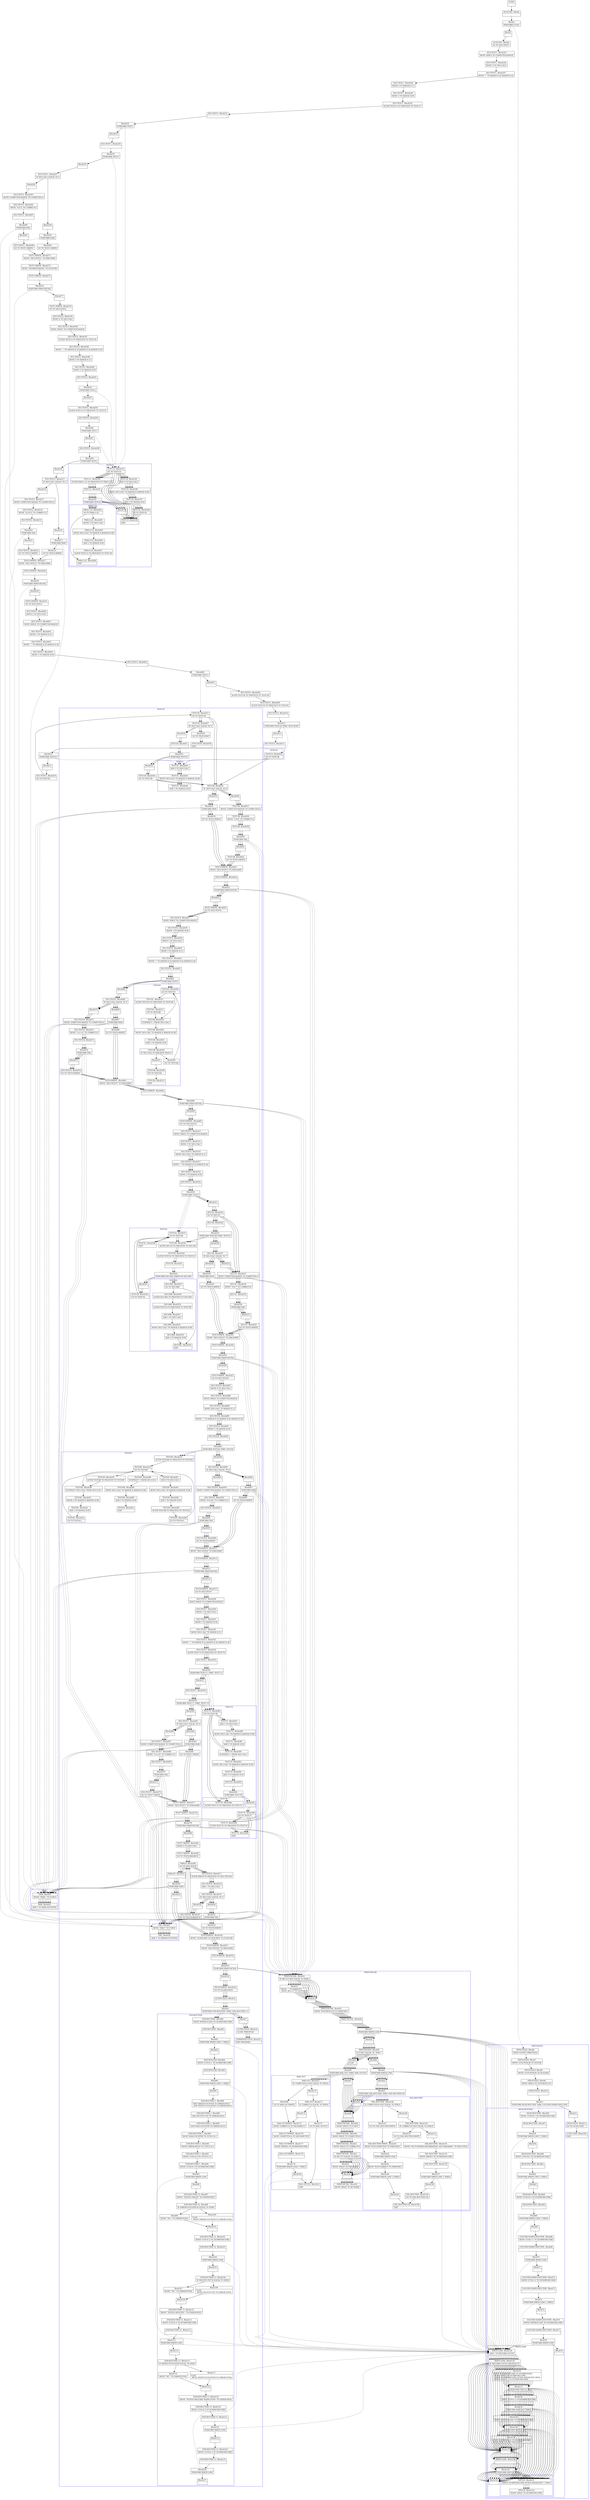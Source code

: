 digraph Cfg {
compound=true;
node [
shape = "record"
]

edge [
arrowtail = "empty"
]
Block0 [
label = "{START|}"
]
Block1 [
label = "{SG-02-001. Block1|}"
]
Block2 [
label = "{Block2|    PERFORM  CCVS1\l}"
]
subgraph cluster_1{
color = blue;
label = "OPEN-FILES";
Block6 [
label = "{OPEN-FILES. Block6|    OPEN     OUTPUT PRINT-FILE\l}"
]
Block7 [
label = "{OPEN-FILES. Block7|    MOVE CCVS-PGM-ID TO TEST-ID\l}"
]
Block8 [
label = "{OPEN-FILES. Block8|                                 MOVE CCVS-PGM-ID TO ID-AGAIN\l}"
]
Block9 [
label = "{OPEN-FILES. Block9|    MOVE    SPACE TO TEST-RESULTS\l}"
]
Block10 [
label = "{OPEN-FILES. Block10|}"
]
Block11 [
label = "{Block11|    PERFORM  HEAD-ROUTINE THRU COLUMN-NAMES-ROUTINE\l}"
]
subgraph cluster_2{
color = blue;
label = "HEAD-ROUTINE";
Block56 [
label = "{HEAD-ROUTINE. Block56|    MOVE CCVS-H-1 TO DUMMY-RECORD\l}"
]
Block57 [
label = "{HEAD-ROUTINE. Block57|}"
]
Block58 [
label = "{Block58|                                   PERFORM WRITE-LINE 2 TIMES\l}"
]
subgraph cluster_8{
color = blue;
label = "WRITE-LINE";
Block128 [
label = "{WRITE-LINE. Block128|    ADD 1 TO RECORD-COUNT\l}"
]
Block129 [
label = "{WRITE-LINE. Block129|    IF RECORD-COUNT GREATER 50\l}"
]
Block130 [
label = "{Block130|        MOVE DUMMY-RECORD TO DUMMY-HOLD\l        MOVE SPACE TO DUMMY-RECORD\l        WRITE DUMMY-RECORD AFTER ADVANCING PAGE\l        MOVE CCVS-C-1 TO DUMMY-RECORD\l}"
]
Block131 [
label = "{Block131|                                      PERFORM WRT-LN\l}"
]
subgraph cluster_21{
color = blue;
label = "WRT-LN";
Block141 [
label = "{WRT-LN. Block141|    WRITE    DUMMY-RECORD AFTER ADVANCING 1 LINES\l}"
]
Block142 [
label = "{WRT-LN. Block142|    MOVE SPACE TO DUMMY-RECORD\l}"
]
Block141 -> Block142

}
Block131 -> Block141 [style=dashed]

Block132 [
label = "{Block132|        MOVE CCVS-C-2 TO DUMMY-RECORD\l}"
]
Block133 [
label = "{Block133|                                      PERFORM WRT-LN 2 TIMES\l}"
]
subgraph cluster_22{
color = blue;
label = "WRT-LN";
Block141 [
label = "{WRT-LN. Block141|    WRITE    DUMMY-RECORD AFTER ADVANCING 1 LINES\l}"
]
Block142 [
label = "{WRT-LN. Block142|    MOVE SPACE TO DUMMY-RECORD\l}"
]
Block141 -> Block142

}
Block133 -> Block141 [style=dashed]

Block134 [
label = "{Block134|        MOVE HYPHEN-LINE TO DUMMY-RECORD\l}"
]
Block135 [
label = "{Block135|                                         PERFORM WRT-LN\l}"
]
subgraph cluster_23{
color = blue;
label = "WRT-LN";
Block141 [
label = "{WRT-LN. Block141|    WRITE    DUMMY-RECORD AFTER ADVANCING 1 LINES\l}"
]
Block142 [
label = "{WRT-LN. Block142|    MOVE SPACE TO DUMMY-RECORD\l}"
]
Block141 -> Block142

}
Block135 -> Block141 [style=dashed]

Block136 [
label = "{Block136|        MOVE DUMMY-HOLD TO DUMMY-RECORD\l        MOVE ZERO TO RECORD-COUNT\l}"
]
Block137 [
label = "{Block137|}"
]
Block138 [
label = "{WRITE-LINE. Block138|}"
]
Block139 [
label = "{Block139|    PERFORM WRT-LN\l}"
]
subgraph cluster_24{
color = blue;
label = "WRT-LN";
Block141 [
label = "{WRT-LN. Block141|    WRITE    DUMMY-RECORD AFTER ADVANCING 1 LINES\l}"
]
Block142 [
label = "{WRT-LN. Block142|    MOVE SPACE TO DUMMY-RECORD\l}"
]
Block141 -> Block142

}
Block139 -> Block141 [style=dashed]

Block140 [
label = "{Block140|}"
]
Block128 -> Block129
Block129 -> Block130
Block129 -> Block137
Block130 -> Block131
Block131 -> Block132
Block132 -> Block133
Block133 -> Block134
Block134 -> Block135
Block135 -> Block136
Block136 -> Block137
Block137 -> Block138
Block138 -> Block139
Block139 -> Block140

}
Block58 -> Block128 [style=dashed]

Block59 [
label = "{Block59|}"
]
Block60 [
label = "{HEAD-ROUTINE. Block60|    MOVE CCVS-H-2 TO DUMMY-RECORD\l}"
]
Block61 [
label = "{HEAD-ROUTINE. Block61|}"
]
Block62 [
label = "{Block62|                                   PERFORM WRITE-LINE 5 TIMES\l}"
]
subgraph cluster_9{
color = blue;
label = "WRITE-LINE";
Block128 [
label = "{WRITE-LINE. Block128|    ADD 1 TO RECORD-COUNT\l}"
]
Block129 [
label = "{WRITE-LINE. Block129|    IF RECORD-COUNT GREATER 50\l}"
]
Block130 [
label = "{Block130|        MOVE DUMMY-RECORD TO DUMMY-HOLD\l        MOVE SPACE TO DUMMY-RECORD\l        WRITE DUMMY-RECORD AFTER ADVANCING PAGE\l        MOVE CCVS-C-1 TO DUMMY-RECORD\l}"
]
Block131 [
label = "{Block131|                                      PERFORM WRT-LN\l}"
]
Block131 -> Block141 [style=dashed]

Block132 [
label = "{Block132|        MOVE CCVS-C-2 TO DUMMY-RECORD\l}"
]
Block133 [
label = "{Block133|                                      PERFORM WRT-LN 2 TIMES\l}"
]
Block133 -> Block141 [style=dashed]

Block134 [
label = "{Block134|        MOVE HYPHEN-LINE TO DUMMY-RECORD\l}"
]
Block135 [
label = "{Block135|                                         PERFORM WRT-LN\l}"
]
Block135 -> Block141 [style=dashed]

Block136 [
label = "{Block136|        MOVE DUMMY-HOLD TO DUMMY-RECORD\l        MOVE ZERO TO RECORD-COUNT\l}"
]
Block137 [
label = "{Block137|}"
]
Block138 [
label = "{WRITE-LINE. Block138|}"
]
Block139 [
label = "{Block139|    PERFORM WRT-LN\l}"
]
Block139 -> Block141 [style=dashed]

Block140 [
label = "{Block140|}"
]
Block128 -> Block129
Block129 -> Block130
Block129 -> Block137
Block130 -> Block131
Block131 -> Block132
Block132 -> Block133
Block133 -> Block134
Block134 -> Block135
Block135 -> Block136
Block136 -> Block137
Block137 -> Block138
Block138 -> Block139
Block139 -> Block140

}
Block62 -> Block128 [style=dashed]

Block63 [
label = "{Block63|}"
]
Block64 [
label = "{HEAD-ROUTINE. Block64|    MOVE CCVS-H-3 TO DUMMY-RECORD\l}"
]
Block65 [
label = "{HEAD-ROUTINE. Block65|}"
]
Block66 [
label = "{Block66|                                   PERFORM WRITE-LINE 3 TIMES\l}"
]
subgraph cluster_10{
color = blue;
label = "WRITE-LINE";
Block128 [
label = "{WRITE-LINE. Block128|    ADD 1 TO RECORD-COUNT\l}"
]
Block129 [
label = "{WRITE-LINE. Block129|    IF RECORD-COUNT GREATER 50\l}"
]
Block130 [
label = "{Block130|        MOVE DUMMY-RECORD TO DUMMY-HOLD\l        MOVE SPACE TO DUMMY-RECORD\l        WRITE DUMMY-RECORD AFTER ADVANCING PAGE\l        MOVE CCVS-C-1 TO DUMMY-RECORD\l}"
]
Block131 [
label = "{Block131|                                      PERFORM WRT-LN\l}"
]
Block131 -> Block141 [style=dashed]

Block132 [
label = "{Block132|        MOVE CCVS-C-2 TO DUMMY-RECORD\l}"
]
Block133 [
label = "{Block133|                                      PERFORM WRT-LN 2 TIMES\l}"
]
Block133 -> Block141 [style=dashed]

Block134 [
label = "{Block134|        MOVE HYPHEN-LINE TO DUMMY-RECORD\l}"
]
Block135 [
label = "{Block135|                                         PERFORM WRT-LN\l}"
]
Block135 -> Block141 [style=dashed]

Block136 [
label = "{Block136|        MOVE DUMMY-HOLD TO DUMMY-RECORD\l        MOVE ZERO TO RECORD-COUNT\l}"
]
Block137 [
label = "{Block137|}"
]
Block138 [
label = "{WRITE-LINE. Block138|}"
]
Block139 [
label = "{Block139|    PERFORM WRT-LN\l}"
]
Block139 -> Block141 [style=dashed]

Block140 [
label = "{Block140|}"
]
Block128 -> Block129
Block129 -> Block130
Block129 -> Block137
Block130 -> Block131
Block131 -> Block132
Block132 -> Block133
Block133 -> Block134
Block134 -> Block135
Block135 -> Block136
Block136 -> Block137
Block137 -> Block138
Block138 -> Block139
Block139 -> Block140

}
Block66 -> Block128 [style=dashed]

Block67 [
label = "{Block67|}"
]
Block68 [
label = "{COLUMN-NAMES-ROUTINE. Block68|    MOVE CCVS-C-1 TO DUMMY-RECORD\l}"
]
Block69 [
label = "{COLUMN-NAMES-ROUTINE. Block69|}"
]
Block70 [
label = "{Block70|                                   PERFORM WRITE-LINE\l}"
]
subgraph cluster_11{
color = blue;
label = "WRITE-LINE";
Block128 [
label = "{WRITE-LINE. Block128|    ADD 1 TO RECORD-COUNT\l}"
]
Block129 [
label = "{WRITE-LINE. Block129|    IF RECORD-COUNT GREATER 50\l}"
]
Block130 [
label = "{Block130|        MOVE DUMMY-RECORD TO DUMMY-HOLD\l        MOVE SPACE TO DUMMY-RECORD\l        WRITE DUMMY-RECORD AFTER ADVANCING PAGE\l        MOVE CCVS-C-1 TO DUMMY-RECORD\l}"
]
Block131 [
label = "{Block131|                                      PERFORM WRT-LN\l}"
]
Block131 -> Block141 [style=dashed]

Block132 [
label = "{Block132|        MOVE CCVS-C-2 TO DUMMY-RECORD\l}"
]
Block133 [
label = "{Block133|                                      PERFORM WRT-LN 2 TIMES\l}"
]
Block133 -> Block141 [style=dashed]

Block134 [
label = "{Block134|        MOVE HYPHEN-LINE TO DUMMY-RECORD\l}"
]
Block135 [
label = "{Block135|                                         PERFORM WRT-LN\l}"
]
Block135 -> Block141 [style=dashed]

Block136 [
label = "{Block136|        MOVE DUMMY-HOLD TO DUMMY-RECORD\l        MOVE ZERO TO RECORD-COUNT\l}"
]
Block137 [
label = "{Block137|}"
]
Block138 [
label = "{WRITE-LINE. Block138|}"
]
Block139 [
label = "{Block139|    PERFORM WRT-LN\l}"
]
Block139 -> Block141 [style=dashed]

Block140 [
label = "{Block140|}"
]
Block128 -> Block129
Block129 -> Block130
Block129 -> Block137
Block130 -> Block131
Block131 -> Block132
Block132 -> Block133
Block133 -> Block134
Block134 -> Block135
Block135 -> Block136
Block136 -> Block137
Block137 -> Block138
Block138 -> Block139
Block139 -> Block140

}
Block70 -> Block128 [style=dashed]

Block71 [
label = "{Block71|}"
]
Block72 [
label = "{COLUMN-NAMES-ROUTINE. Block72|    MOVE CCVS-C-2 TO DUMMY-RECORD\l}"
]
Block73 [
label = "{COLUMN-NAMES-ROUTINE. Block73|}"
]
Block74 [
label = "{Block74|                                   PERFORM WRITE-LINE 2 TIMES\l}"
]
subgraph cluster_12{
color = blue;
label = "WRITE-LINE";
Block128 [
label = "{WRITE-LINE. Block128|    ADD 1 TO RECORD-COUNT\l}"
]
Block129 [
label = "{WRITE-LINE. Block129|    IF RECORD-COUNT GREATER 50\l}"
]
Block130 [
label = "{Block130|        MOVE DUMMY-RECORD TO DUMMY-HOLD\l        MOVE SPACE TO DUMMY-RECORD\l        WRITE DUMMY-RECORD AFTER ADVANCING PAGE\l        MOVE CCVS-C-1 TO DUMMY-RECORD\l}"
]
Block131 [
label = "{Block131|                                      PERFORM WRT-LN\l}"
]
Block131 -> Block141 [style=dashed]

Block132 [
label = "{Block132|        MOVE CCVS-C-2 TO DUMMY-RECORD\l}"
]
Block133 [
label = "{Block133|                                      PERFORM WRT-LN 2 TIMES\l}"
]
Block133 -> Block141 [style=dashed]

Block134 [
label = "{Block134|        MOVE HYPHEN-LINE TO DUMMY-RECORD\l}"
]
Block135 [
label = "{Block135|                                         PERFORM WRT-LN\l}"
]
Block135 -> Block141 [style=dashed]

Block136 [
label = "{Block136|        MOVE DUMMY-HOLD TO DUMMY-RECORD\l        MOVE ZERO TO RECORD-COUNT\l}"
]
Block137 [
label = "{Block137|}"
]
Block138 [
label = "{WRITE-LINE. Block138|}"
]
Block139 [
label = "{Block139|    PERFORM WRT-LN\l}"
]
Block139 -> Block141 [style=dashed]

Block140 [
label = "{Block140|}"
]
Block128 -> Block129
Block129 -> Block130
Block129 -> Block137
Block130 -> Block131
Block131 -> Block132
Block132 -> Block133
Block133 -> Block134
Block134 -> Block135
Block135 -> Block136
Block136 -> Block137
Block137 -> Block138
Block138 -> Block139
Block139 -> Block140

}
Block74 -> Block128 [style=dashed]

Block75 [
label = "{Block75|}"
]
Block76 [
label = "{COLUMN-NAMES-ROUTINE. Block76|    MOVE HYPHEN-LINE TO DUMMY-RECORD\l}"
]
Block77 [
label = "{COLUMN-NAMES-ROUTINE. Block77|}"
]
Block78 [
label = "{Block78|                                      PERFORM WRITE-LINE\l}"
]
subgraph cluster_13{
color = blue;
label = "WRITE-LINE";
Block128 [
label = "{WRITE-LINE. Block128|    ADD 1 TO RECORD-COUNT\l}"
]
Block129 [
label = "{WRITE-LINE. Block129|    IF RECORD-COUNT GREATER 50\l}"
]
Block130 [
label = "{Block130|        MOVE DUMMY-RECORD TO DUMMY-HOLD\l        MOVE SPACE TO DUMMY-RECORD\l        WRITE DUMMY-RECORD AFTER ADVANCING PAGE\l        MOVE CCVS-C-1 TO DUMMY-RECORD\l}"
]
Block131 [
label = "{Block131|                                      PERFORM WRT-LN\l}"
]
Block131 -> Block141 [style=dashed]

Block132 [
label = "{Block132|        MOVE CCVS-C-2 TO DUMMY-RECORD\l}"
]
Block133 [
label = "{Block133|                                      PERFORM WRT-LN 2 TIMES\l}"
]
Block133 -> Block141 [style=dashed]

Block134 [
label = "{Block134|        MOVE HYPHEN-LINE TO DUMMY-RECORD\l}"
]
Block135 [
label = "{Block135|                                         PERFORM WRT-LN\l}"
]
Block135 -> Block141 [style=dashed]

Block136 [
label = "{Block136|        MOVE DUMMY-HOLD TO DUMMY-RECORD\l        MOVE ZERO TO RECORD-COUNT\l}"
]
Block137 [
label = "{Block137|}"
]
Block138 [
label = "{WRITE-LINE. Block138|}"
]
Block139 [
label = "{Block139|    PERFORM WRT-LN\l}"
]
Block139 -> Block141 [style=dashed]

Block140 [
label = "{Block140|}"
]
Block128 -> Block129
Block129 -> Block130
Block129 -> Block137
Block130 -> Block131
Block131 -> Block132
Block132 -> Block133
Block133 -> Block134
Block134 -> Block135
Block135 -> Block136
Block136 -> Block137
Block137 -> Block138
Block138 -> Block139
Block139 -> Block140

}
Block78 -> Block128 [style=dashed]

Block79 [
label = "{Block79|}"
]
Block56 -> Block57
Block57 -> Block58
Block58 -> Block59
Block59 -> Block60
Block60 -> Block61
Block61 -> Block62
Block62 -> Block63
Block63 -> Block64
Block64 -> Block65
Block65 -> Block66
Block66 -> Block67
Block67 -> Block68
Block68 -> Block69
Block69 -> Block70
Block70 -> Block71
Block71 -> Block72
Block72 -> Block73
Block73 -> Block74
Block74 -> Block75
Block75 -> Block76
Block76 -> Block77
Block77 -> Block78
Block78 -> Block79

}
Block11 -> Block56 [style=dashed]

Block12 [
label = "{Block12|}"
]
Block13 [
label = "{OPEN-FILES. Block13|    GO TO CCVS1-EXIT\l}"
]
Block182 [
label = "{CCVS1-EXIT. Block182|    EXIT\l}"
]
Block6 -> Block7
Block7 -> Block8
Block8 -> Block9
Block9 -> Block10
Block10 -> Block11
Block11 -> Block12
Block12 -> Block13
Block13 -> Block182

}
Block2 -> Block6 [style=dashed]

Block3 [
label = "{Block3|}"
]
Block4 [
label = "{SG-02-001. Block4|    GO TO    SEG-TEST-1\l}"
]
Block245 [
label = "{SEG-TEST-1. Block245|    MOVE SPACE TO COMPUTED-RANGE\l}"
]
Block246 [
label = "{SEG-TEST-1. Block246|    MOVE 4 TO SEG-CALC\l}"
]
Block247 [
label = "{SEG-TEST-1. Block247|    MOVE \"-\" TO RANGE-X (2) RANGE-X (4)\l}"
]
Block248 [
label = "{SEG-TEST-1. Block248|    MOVE 4 TO RANGE-X (1)\l}"
]
Block249 [
label = "{SEG-TEST-1. Block249|    MOVE 3 TO RANGE-SUB\l}"
]
Block250 [
label = "{SEG-TEST-1. Block250|    ALTER TEST-1A TO PROCEED TO TEST-1C\l}"
]
Block251 [
label = "{SEG-TEST-1. Block251|}"
]
Block252 [
label = "{Block252|    PERFORM TEST-1\l}"
]
subgraph cluster_38{
color = blue;
label = "TEST-1A";
Block183 [
label = "{TEST-1A. Block183|    GO TO TEST-1D\l}"
]
Block194 [
label = "{TEST-1D. Block194|    EXIT\l}"
]
Block185 [
label = "{TEST-1B. Block185|    ADD 2 TO SEG-CALC\l}"
]
Block186 [
label = "{TEST-1B. Block186|    MOVE SEG-CALC TO RANGE-X (RANGE-SUB)\l}"
]
Block187 [
label = "{TEST-1B. Block187|    ADD 2 TO RANGE-SUB\l}"
]
Block188 [
label = "{TEST-1B. Block188|    GO TO TEST-1D\l}"
]
Block190 [
label = "{TEST-1C. Block190|    ALTER PARA-1-22 TO PROCEED TO PARA-2-22\l}"
]
Block191 [
label = "{TEST-1C. Block191|}"
]
Block192 [
label = "{Block192|    PERFORM TEST22\l}"
]
subgraph cluster_30{
color = blue;
label = "PARA-1-22";
Block292 [
label = "{PARA-1-22. Block292|    GO TO PARA-3-22\l}"
]
Block298 [
label = "{PARA-3-22. Block298|    EXIT\l}"
]
Block294 [
label = "{PARA-2-22. Block294|    MOVE 0 TO SEG-CALC\l}"
]
Block295 [
label = "{PARA-2-22. Block295|    MOVE SEG-CALC TO RANGE-X (RANGE-SUB)\l}"
]
Block296 [
label = "{PARA-2-22. Block296|    ADD 2 TO RANGE-SUB\l}"
]
Block297 [
label = "{PARA-2-22. Block297|    ALTER TEST-1A TO PROCEED TO TEST-1B\l}"
]
Block292 -> Block298
Block292 -> Block294
Block294 -> Block295
Block295 -> Block296
Block296 -> Block297
Block297 -> Block298

}
Block192 -> Block292 [style=dashed]

Block193 [
label = "{Block193|}"
]
Block183 -> Block194
Block183 -> Block185
Block183 -> Block190
Block185 -> Block186
Block186 -> Block187
Block187 -> Block188
Block188 -> Block194
Block190 -> Block191
Block191 -> Block192
Block192 -> Block193
Block193 -> Block194

}
Block252 -> Block183 [style=dashed]

Block253 [
label = "{Block253|}"
]
Block254 [
label = "{SEG-TEST-1. Block254|}"
]
Block255 [
label = "{Block255|    PERFORM TEST-1\l}"
]
subgraph cluster_39{
color = blue;
label = "TEST-1A";
Block183 [
label = "{TEST-1A. Block183|    GO TO TEST-1D\l}"
]
Block194 [
label = "{TEST-1D. Block194|    EXIT\l}"
]
Block185 [
label = "{TEST-1B. Block185|    ADD 2 TO SEG-CALC\l}"
]
Block186 [
label = "{TEST-1B. Block186|    MOVE SEG-CALC TO RANGE-X (RANGE-SUB)\l}"
]
Block187 [
label = "{TEST-1B. Block187|    ADD 2 TO RANGE-SUB\l}"
]
Block188 [
label = "{TEST-1B. Block188|    GO TO TEST-1D\l}"
]
Block190 [
label = "{TEST-1C. Block190|    ALTER PARA-1-22 TO PROCEED TO PARA-2-22\l}"
]
Block191 [
label = "{TEST-1C. Block191|}"
]
Block192 [
label = "{Block192|    PERFORM TEST22\l}"
]
Block192 -> Block292 [style=dashed]

Block193 [
label = "{Block193|}"
]
Block183 -> Block194
Block183 -> Block185
Block183 -> Block190
Block185 -> Block186
Block186 -> Block187
Block187 -> Block188
Block188 -> Block194
Block190 -> Block191
Block191 -> Block192
Block192 -> Block193
Block193 -> Block194

}
Block255 -> Block183 [style=dashed]

Block256 [
label = "{Block256|}"
]
Block257 [
label = "{SEG-TEST-1. Block257|    IF SEG-CALC EQUAL TO 2\l}"
]
Block258 [
label = "{Block258|}"
]
Block259 [
label = "{Block259|        PERFORM PASS\l}"
]
subgraph cluster_40{
color = blue;
label = "PASS";
Block25 [
label = "{PASS. Block25|       MOVE \"PASS \" TO P-OR-F\l}"
]
Block26 [
label = "{PASS. Block26|                                ADD 1 TO PASS-COUNTER\l}"
]
Block25 -> Block26

}
Block259 -> Block25 [style=dashed]

Block260 [
label = "{Block260|        GO TO TEST-1-WRITE\l}"
]
Block273 [
label = "{TEST-1-WRITE. Block273|    MOVE \"SEG-TEST-1\" TO PAR-NAME\l}"
]
Block274 [
label = "{TEST-1-WRITE. Block274|    MOVE \"SEGMENTATION\" TO FEATURE\l}"
]
Block275 [
label = "{TEST-1-WRITE. Block275|}"
]
Block276 [
label = "{Block276|    PERFORM PRINT-DETAIL\l}"
]
subgraph cluster_43{
color = blue;
label = "PRINT-DETAIL";
Block32 [
label = "{PRINT-DETAIL. Block32|    IF REC-CT NOT EQUAL TO ZERO\l}"
]
Block33 [
label = "{Block33|            MOVE \".\" TO PARDOT-X\l            MOVE REC-CT TO DOTVALUE\l}"
]
Block34 [
label = "{Block34|}"
]
Block35 [
label = "{PRINT-DETAIL. Block35|    MOVE     TEST-RESULTS TO PRINT-REC\l}"
]
Block36 [
label = "{PRINT-DETAIL. Block36|}"
]
Block37 [
label = "{Block37|                                        PERFORM WRITE-LINE\l}"
]
subgraph cluster_4{
color = blue;
label = "WRITE-LINE";
Block128 [
label = "{WRITE-LINE. Block128|    ADD 1 TO RECORD-COUNT\l}"
]
Block129 [
label = "{WRITE-LINE. Block129|    IF RECORD-COUNT GREATER 50\l}"
]
Block130 [
label = "{Block130|        MOVE DUMMY-RECORD TO DUMMY-HOLD\l        MOVE SPACE TO DUMMY-RECORD\l        WRITE DUMMY-RECORD AFTER ADVANCING PAGE\l        MOVE CCVS-C-1 TO DUMMY-RECORD\l}"
]
Block131 [
label = "{Block131|                                      PERFORM WRT-LN\l}"
]
Block131 -> Block141 [style=dashed]

Block132 [
label = "{Block132|        MOVE CCVS-C-2 TO DUMMY-RECORD\l}"
]
Block133 [
label = "{Block133|                                      PERFORM WRT-LN 2 TIMES\l}"
]
Block133 -> Block141 [style=dashed]

Block134 [
label = "{Block134|        MOVE HYPHEN-LINE TO DUMMY-RECORD\l}"
]
Block135 [
label = "{Block135|                                         PERFORM WRT-LN\l}"
]
Block135 -> Block141 [style=dashed]

Block136 [
label = "{Block136|        MOVE DUMMY-HOLD TO DUMMY-RECORD\l        MOVE ZERO TO RECORD-COUNT\l}"
]
Block137 [
label = "{Block137|}"
]
Block138 [
label = "{WRITE-LINE. Block138|}"
]
Block139 [
label = "{Block139|    PERFORM WRT-LN\l}"
]
Block139 -> Block141 [style=dashed]

Block140 [
label = "{Block140|}"
]
Block128 -> Block129
Block129 -> Block130
Block129 -> Block137
Block130 -> Block131
Block131 -> Block132
Block132 -> Block133
Block133 -> Block134
Block134 -> Block135
Block135 -> Block136
Block136 -> Block137
Block137 -> Block138
Block138 -> Block139
Block139 -> Block140

}
Block37 -> Block128 [style=dashed]

Block38 [
label = "{Block38|}"
]
Block39 [
label = "{PRINT-DETAIL. Block39|    IF P-OR-F EQUAL TO \"FAIL*\"\l}"
]
Block40 [
label = "{Block40|}"
]
Block41 [
label = "{Block41|                                PERFORM WRITE-LINE\l}"
]
subgraph cluster_5{
color = blue;
label = "WRITE-LINE";
Block128 [
label = "{WRITE-LINE. Block128|    ADD 1 TO RECORD-COUNT\l}"
]
Block129 [
label = "{WRITE-LINE. Block129|    IF RECORD-COUNT GREATER 50\l}"
]
Block130 [
label = "{Block130|        MOVE DUMMY-RECORD TO DUMMY-HOLD\l        MOVE SPACE TO DUMMY-RECORD\l        WRITE DUMMY-RECORD AFTER ADVANCING PAGE\l        MOVE CCVS-C-1 TO DUMMY-RECORD\l}"
]
Block131 [
label = "{Block131|                                      PERFORM WRT-LN\l}"
]
Block131 -> Block141 [style=dashed]

Block132 [
label = "{Block132|        MOVE CCVS-C-2 TO DUMMY-RECORD\l}"
]
Block133 [
label = "{Block133|                                      PERFORM WRT-LN 2 TIMES\l}"
]
Block133 -> Block141 [style=dashed]

Block134 [
label = "{Block134|        MOVE HYPHEN-LINE TO DUMMY-RECORD\l}"
]
Block135 [
label = "{Block135|                                         PERFORM WRT-LN\l}"
]
Block135 -> Block141 [style=dashed]

Block136 [
label = "{Block136|        MOVE DUMMY-HOLD TO DUMMY-RECORD\l        MOVE ZERO TO RECORD-COUNT\l}"
]
Block137 [
label = "{Block137|}"
]
Block138 [
label = "{WRITE-LINE. Block138|}"
]
Block139 [
label = "{Block139|    PERFORM WRT-LN\l}"
]
Block139 -> Block141 [style=dashed]

Block140 [
label = "{Block140|}"
]
Block128 -> Block129
Block129 -> Block130
Block129 -> Block137
Block130 -> Block131
Block131 -> Block132
Block132 -> Block133
Block133 -> Block134
Block134 -> Block135
Block135 -> Block136
Block136 -> Block137
Block137 -> Block138
Block138 -> Block139
Block139 -> Block140

}
Block41 -> Block128 [style=dashed]

Block42 [
label = "{Block42|}"
]
Block43 [
label = "{Block43|       PERFORM FAIL-ROUTINE THRU FAIL-ROUTINE-EX\l}"
]
subgraph cluster_6{
color = blue;
label = "FAIL-ROUTINE";
Block146 [
label = "{FAIL-ROUTINE. Block146|    IF COMPUTED-X NOT EQUAL TO SPACE\l}"
]
Block147 [
label = "{Block147|                                     GO TO FAIL-ROUTINE-WRITE\l}"
]
Block161 [
label = "{FAIL-ROUTINE-WRITE. Block161|    MOVE TEST-COMPUTED TO PRINT-REC\l}"
]
Block162 [
label = "{Block162|                                    PERFORM WRITE-LINE\l}"
]
subgraph cluster_27{
color = blue;
label = "WRITE-LINE";
Block128 [
label = "{WRITE-LINE. Block128|    ADD 1 TO RECORD-COUNT\l}"
]
Block129 [
label = "{WRITE-LINE. Block129|    IF RECORD-COUNT GREATER 50\l}"
]
Block130 [
label = "{Block130|        MOVE DUMMY-RECORD TO DUMMY-HOLD\l        MOVE SPACE TO DUMMY-RECORD\l        WRITE DUMMY-RECORD AFTER ADVANCING PAGE\l        MOVE CCVS-C-1 TO DUMMY-RECORD\l}"
]
Block131 [
label = "{Block131|                                      PERFORM WRT-LN\l}"
]
Block131 -> Block141 [style=dashed]

Block132 [
label = "{Block132|        MOVE CCVS-C-2 TO DUMMY-RECORD\l}"
]
Block133 [
label = "{Block133|                                      PERFORM WRT-LN 2 TIMES\l}"
]
Block133 -> Block141 [style=dashed]

Block134 [
label = "{Block134|        MOVE HYPHEN-LINE TO DUMMY-RECORD\l}"
]
Block135 [
label = "{Block135|                                         PERFORM WRT-LN\l}"
]
Block135 -> Block141 [style=dashed]

Block136 [
label = "{Block136|        MOVE DUMMY-HOLD TO DUMMY-RECORD\l        MOVE ZERO TO RECORD-COUNT\l}"
]
Block137 [
label = "{Block137|}"
]
Block138 [
label = "{WRITE-LINE. Block138|}"
]
Block139 [
label = "{Block139|    PERFORM WRT-LN\l}"
]
Block139 -> Block141 [style=dashed]

Block140 [
label = "{Block140|}"
]
Block128 -> Block129
Block129 -> Block130
Block129 -> Block137
Block130 -> Block131
Block131 -> Block132
Block132 -> Block133
Block133 -> Block134
Block134 -> Block135
Block135 -> Block136
Block136 -> Block137
Block137 -> Block138
Block138 -> Block139
Block139 -> Block140

}
Block162 -> Block128 [style=dashed]

Block163 [
label = "{Block163|    MOVE TEST-CORRECT TO PRINT-REC\l}"
]
Block164 [
label = "{Block164|                                   PERFORM WRITE-LINE 2 TIMES\l}"
]
subgraph cluster_28{
color = blue;
label = "WRITE-LINE";
Block128 [
label = "{WRITE-LINE. Block128|    ADD 1 TO RECORD-COUNT\l}"
]
Block129 [
label = "{WRITE-LINE. Block129|    IF RECORD-COUNT GREATER 50\l}"
]
Block130 [
label = "{Block130|        MOVE DUMMY-RECORD TO DUMMY-HOLD\l        MOVE SPACE TO DUMMY-RECORD\l        WRITE DUMMY-RECORD AFTER ADVANCING PAGE\l        MOVE CCVS-C-1 TO DUMMY-RECORD\l}"
]
Block131 [
label = "{Block131|                                      PERFORM WRT-LN\l}"
]
Block131 -> Block141 [style=dashed]

Block132 [
label = "{Block132|        MOVE CCVS-C-2 TO DUMMY-RECORD\l}"
]
Block133 [
label = "{Block133|                                      PERFORM WRT-LN 2 TIMES\l}"
]
Block133 -> Block141 [style=dashed]

Block134 [
label = "{Block134|        MOVE HYPHEN-LINE TO DUMMY-RECORD\l}"
]
Block135 [
label = "{Block135|                                         PERFORM WRT-LN\l}"
]
Block135 -> Block141 [style=dashed]

Block136 [
label = "{Block136|        MOVE DUMMY-HOLD TO DUMMY-RECORD\l        MOVE ZERO TO RECORD-COUNT\l}"
]
Block137 [
label = "{Block137|}"
]
Block138 [
label = "{WRITE-LINE. Block138|}"
]
Block139 [
label = "{Block139|    PERFORM WRT-LN\l}"
]
Block139 -> Block141 [style=dashed]

Block140 [
label = "{Block140|}"
]
Block128 -> Block129
Block129 -> Block130
Block129 -> Block137
Block130 -> Block131
Block131 -> Block132
Block132 -> Block133
Block133 -> Block134
Block134 -> Block135
Block135 -> Block136
Block136 -> Block137
Block137 -> Block138
Block138 -> Block139
Block139 -> Block140

}
Block164 -> Block128 [style=dashed]

Block165 [
label = "{Block165|}"
]
Block166 [
label = "{FAIL-ROUTINE-EX. Block166|                 EXIT\l}"
]
Block149 [
label = "{Block149|}"
]
Block150 [
label = "{FAIL-ROUTINE. Block150|    IF CORRECT-X NOT EQUAL TO SPACE\l}"
]
Block151 [
label = "{Block151|                                    GO TO FAIL-ROUTINE-WRITE\l}"
]
Block153 [
label = "{Block153|}"
]
Block154 [
label = "{FAIL-ROUTINE. Block154|    MOVE \"NO FURTHER INFORMATION, SEE PROGRAM.\" TO INFO-TEXT\l}"
]
Block155 [
label = "{FAIL-ROUTINE. Block155|    MOVE XXINFO TO DUMMY-RECORD\l}"
]
Block156 [
label = "{FAIL-ROUTINE. Block156|}"
]
Block157 [
label = "{Block157|                                 PERFORM WRITE-LINE 2 TIMES\l}"
]
subgraph cluster_26{
color = blue;
label = "WRITE-LINE";
Block128 [
label = "{WRITE-LINE. Block128|    ADD 1 TO RECORD-COUNT\l}"
]
Block129 [
label = "{WRITE-LINE. Block129|    IF RECORD-COUNT GREATER 50\l}"
]
Block130 [
label = "{Block130|        MOVE DUMMY-RECORD TO DUMMY-HOLD\l        MOVE SPACE TO DUMMY-RECORD\l        WRITE DUMMY-RECORD AFTER ADVANCING PAGE\l        MOVE CCVS-C-1 TO DUMMY-RECORD\l}"
]
Block131 [
label = "{Block131|                                      PERFORM WRT-LN\l}"
]
Block131 -> Block141 [style=dashed]

Block132 [
label = "{Block132|        MOVE CCVS-C-2 TO DUMMY-RECORD\l}"
]
Block133 [
label = "{Block133|                                      PERFORM WRT-LN 2 TIMES\l}"
]
Block133 -> Block141 [style=dashed]

Block134 [
label = "{Block134|        MOVE HYPHEN-LINE TO DUMMY-RECORD\l}"
]
Block135 [
label = "{Block135|                                         PERFORM WRT-LN\l}"
]
Block135 -> Block141 [style=dashed]

Block136 [
label = "{Block136|        MOVE DUMMY-HOLD TO DUMMY-RECORD\l        MOVE ZERO TO RECORD-COUNT\l}"
]
Block137 [
label = "{Block137|}"
]
Block138 [
label = "{WRITE-LINE. Block138|}"
]
Block139 [
label = "{Block139|    PERFORM WRT-LN\l}"
]
Block139 -> Block141 [style=dashed]

Block140 [
label = "{Block140|}"
]
Block128 -> Block129
Block129 -> Block130
Block129 -> Block137
Block130 -> Block131
Block131 -> Block132
Block132 -> Block133
Block133 -> Block134
Block134 -> Block135
Block135 -> Block136
Block136 -> Block137
Block137 -> Block138
Block138 -> Block139
Block139 -> Block140

}
Block157 -> Block128 [style=dashed]

Block158 [
label = "{Block158|}"
]
Block159 [
label = "{FAIL-ROUTINE. Block159|    GO TO FAIL-ROUTINE-EX\l}"
]
Block146 -> Block147
Block146 -> Block149
Block147 -> Block161
Block161 -> Block162
Block162 -> Block163
Block163 -> Block164
Block164 -> Block165
Block165 -> Block166
Block149 -> Block150
Block150 -> Block151
Block150 -> Block153
Block151 -> Block161
Block153 -> Block154
Block154 -> Block155
Block155 -> Block156
Block156 -> Block157
Block157 -> Block158
Block158 -> Block159
Block159 -> Block166

}
Block43 -> Block146 [style=dashed]

Block44 [
label = "{Block44|}"
]
Block48 [
label = "{Block48|}"
]
Block49 [
label = "{PRINT-DETAIL. Block49|    MOVE SPACE TO P-OR-F\l}"
]
Block50 [
label = "{PRINT-DETAIL. Block50|                          MOVE SPACE TO COMPUTED-X\l}"
]
Block51 [
label = "{PRINT-DETAIL. Block51|    MOVE SPACE TO CORRECT-X\l}"
]
Block52 [
label = "{PRINT-DETAIL. Block52|    IF     REC-CT EQUAL TO ZERO\l}"
]
Block53 [
label = "{Block53|                                 MOVE SPACE TO PAR-NAME\l}"
]
Block54 [
label = "{Block54|}"
]
Block55 [
label = "{PRINT-DETAIL. Block55|    MOVE     SPACE TO RE-MARK\l}"
]
Block45 [
label = "{Block45|         ELSE\l}"
]
Block46 [
label = "{Block46|              PERFORM BAIL-OUT THRU BAIL-OUT-EX\l}"
]
subgraph cluster_7{
color = blue;
label = "BAIL-OUT";
Block167 [
label = "{BAIL-OUT. Block167|    IF COMPUTED-A NOT EQUAL TO SPACE\l}"
]
Block168 [
label = "{Block168|                                     GO TO BAIL-OUT-WRITE\l}"
]
Block175 [
label = "{BAIL-OUT-WRITE. Block175|    MOVE CORRECT-A TO XXCORRECT\l}"
]
Block176 [
label = "{BAIL-OUT-WRITE. Block176|                                 MOVE COMPUTED-A TO XXCOMPUTED\l}"
]
Block177 [
label = "{BAIL-OUT-WRITE. Block177|    MOVE XXINFO TO DUMMY-RECORD\l}"
]
Block178 [
label = "{BAIL-OUT-WRITE. Block178|}"
]
Block179 [
label = "{Block179|                                 PERFORM WRITE-LINE 2 TIMES\l}"
]
subgraph cluster_29{
color = blue;
label = "WRITE-LINE";
Block128 [
label = "{WRITE-LINE. Block128|    ADD 1 TO RECORD-COUNT\l}"
]
Block129 [
label = "{WRITE-LINE. Block129|    IF RECORD-COUNT GREATER 50\l}"
]
Block130 [
label = "{Block130|        MOVE DUMMY-RECORD TO DUMMY-HOLD\l        MOVE SPACE TO DUMMY-RECORD\l        WRITE DUMMY-RECORD AFTER ADVANCING PAGE\l        MOVE CCVS-C-1 TO DUMMY-RECORD\l}"
]
Block131 [
label = "{Block131|                                      PERFORM WRT-LN\l}"
]
Block131 -> Block141 [style=dashed]

Block132 [
label = "{Block132|        MOVE CCVS-C-2 TO DUMMY-RECORD\l}"
]
Block133 [
label = "{Block133|                                      PERFORM WRT-LN 2 TIMES\l}"
]
Block133 -> Block141 [style=dashed]

Block134 [
label = "{Block134|        MOVE HYPHEN-LINE TO DUMMY-RECORD\l}"
]
Block135 [
label = "{Block135|                                         PERFORM WRT-LN\l}"
]
Block135 -> Block141 [style=dashed]

Block136 [
label = "{Block136|        MOVE DUMMY-HOLD TO DUMMY-RECORD\l        MOVE ZERO TO RECORD-COUNT\l}"
]
Block137 [
label = "{Block137|}"
]
Block138 [
label = "{WRITE-LINE. Block138|}"
]
Block139 [
label = "{Block139|    PERFORM WRT-LN\l}"
]
Block139 -> Block141 [style=dashed]

Block140 [
label = "{Block140|}"
]
Block128 -> Block129
Block129 -> Block130
Block129 -> Block137
Block130 -> Block131
Block131 -> Block132
Block132 -> Block133
Block133 -> Block134
Block134 -> Block135
Block135 -> Block136
Block136 -> Block137
Block137 -> Block138
Block138 -> Block139
Block139 -> Block140

}
Block179 -> Block128 [style=dashed]

Block180 [
label = "{Block180|}"
]
Block181 [
label = "{BAIL-OUT-EX. Block181|             EXIT\l}"
]
Block170 [
label = "{Block170|}"
]
Block171 [
label = "{BAIL-OUT. Block171|    IF CORRECT-A EQUAL TO SPACE\l}"
]
Block172 [
label = "{Block172|                                GO TO BAIL-OUT-EX\l}"
]
Block174 [
label = "{Block174|}"
]
Block167 -> Block168
Block167 -> Block170
Block168 -> Block175
Block175 -> Block176
Block176 -> Block177
Block177 -> Block178
Block178 -> Block179
Block179 -> Block180
Block180 -> Block181
Block170 -> Block171
Block171 -> Block172
Block171 -> Block174
Block172 -> Block181
Block174 -> Block175

}
Block46 -> Block167 [style=dashed]

Block47 [
label = "{Block47|}"
]
Block32 -> Block33
Block32 -> Block34
Block33 -> Block34
Block34 -> Block35
Block35 -> Block36
Block36 -> Block37
Block37 -> Block38
Block38 -> Block39
Block39 -> Block40
Block39 -> Block45
Block40 -> Block41
Block41 -> Block42
Block42 -> Block43
Block43 -> Block44
Block44 -> Block48
Block48 -> Block49
Block49 -> Block50
Block50 -> Block51
Block51 -> Block52
Block52 -> Block53
Block52 -> Block54
Block53 -> Block54
Block54 -> Block55
Block45 -> Block46
Block46 -> Block47
Block47 -> Block48

}
Block276 -> Block32 [style=dashed]

Block277 [
label = "{Block277|}"
]
Block278 [
label = "{TEST-1-WRITE. Block278|    GO TO SEG-TEST-2\l}"
]
Block195 [
label = "{SEG-TEST-2. Block195|    MOVE 0 TO SEG-CALC\l}"
]
Block196 [
label = "{SEG-TEST-2. Block196|    MOVE SPACE TO COMPUTED-RANGE\l}"
]
Block197 [
label = "{SEG-TEST-2. Block197|    ALTER TEST-1A TO PROCEED TO TEST-1B\l}"
]
Block198 [
label = "{SEG-TEST-2. Block198|    MOVE \"-\" TO RANGE-X (2) RANGE-X (4) RANGE-X (6)\l}"
]
Block199 [
label = "{SEG-TEST-2. Block199|    MOVE 0 TO RANGE-X (1)\l}"
]
Block200 [
label = "{SEG-TEST-2. Block200|    MOVE 3 TO RANGE-SUB\l}"
]
Block201 [
label = "{SEG-TEST-2. Block201|}"
]
Block202 [
label = "{Block202|    PERFORM TEST-1\l}"
]
subgraph cluster_31{
color = blue;
label = "TEST-1A";
Block183 [
label = "{TEST-1A. Block183|    GO TO TEST-1D\l}"
]
Block194 [
label = "{TEST-1D. Block194|    EXIT\l}"
]
Block185 [
label = "{TEST-1B. Block185|    ADD 2 TO SEG-CALC\l}"
]
Block186 [
label = "{TEST-1B. Block186|    MOVE SEG-CALC TO RANGE-X (RANGE-SUB)\l}"
]
Block187 [
label = "{TEST-1B. Block187|    ADD 2 TO RANGE-SUB\l}"
]
Block188 [
label = "{TEST-1B. Block188|    GO TO TEST-1D\l}"
]
Block190 [
label = "{TEST-1C. Block190|    ALTER PARA-1-22 TO PROCEED TO PARA-2-22\l}"
]
Block191 [
label = "{TEST-1C. Block191|}"
]
Block192 [
label = "{Block192|    PERFORM TEST22\l}"
]
Block192 -> Block292 [style=dashed]

Block193 [
label = "{Block193|}"
]
Block183 -> Block194
Block183 -> Block185
Block183 -> Block190
Block185 -> Block186
Block186 -> Block187
Block187 -> Block188
Block188 -> Block194
Block190 -> Block191
Block191 -> Block192
Block192 -> Block193
Block193 -> Block194

}
Block202 -> Block183 [style=dashed]

Block203 [
label = "{Block203|}"
]
Block204 [
label = "{SEG-TEST-2. Block204|    ALTER TEST-1A TO PROCEED TO TEST-1C\l}"
]
Block205 [
label = "{SEG-TEST-2. Block205|}"
]
Block206 [
label = "{Block206|    PERFORM TEST-1\l}"
]
subgraph cluster_32{
color = blue;
label = "TEST-1A";
Block183 [
label = "{TEST-1A. Block183|    GO TO TEST-1D\l}"
]
Block194 [
label = "{TEST-1D. Block194|    EXIT\l}"
]
Block185 [
label = "{TEST-1B. Block185|    ADD 2 TO SEG-CALC\l}"
]
Block186 [
label = "{TEST-1B. Block186|    MOVE SEG-CALC TO RANGE-X (RANGE-SUB)\l}"
]
Block187 [
label = "{TEST-1B. Block187|    ADD 2 TO RANGE-SUB\l}"
]
Block188 [
label = "{TEST-1B. Block188|    GO TO TEST-1D\l}"
]
Block190 [
label = "{TEST-1C. Block190|    ALTER PARA-1-22 TO PROCEED TO PARA-2-22\l}"
]
Block191 [
label = "{TEST-1C. Block191|}"
]
Block192 [
label = "{Block192|    PERFORM TEST22\l}"
]
Block192 -> Block292 [style=dashed]

Block193 [
label = "{Block193|}"
]
Block183 -> Block194
Block183 -> Block185
Block183 -> Block190
Block185 -> Block186
Block186 -> Block187
Block187 -> Block188
Block188 -> Block194
Block190 -> Block191
Block191 -> Block192
Block192 -> Block193
Block193 -> Block194

}
Block206 -> Block183 [style=dashed]

Block207 [
label = "{Block207|}"
]
Block208 [
label = "{SEG-TEST-2. Block208|}"
]
Block209 [
label = "{Block209|    PERFORM TEST-1\l}"
]
subgraph cluster_33{
color = blue;
label = "TEST-1A";
Block183 [
label = "{TEST-1A. Block183|    GO TO TEST-1D\l}"
]
Block194 [
label = "{TEST-1D. Block194|    EXIT\l}"
]
Block185 [
label = "{TEST-1B. Block185|    ADD 2 TO SEG-CALC\l}"
]
Block186 [
label = "{TEST-1B. Block186|    MOVE SEG-CALC TO RANGE-X (RANGE-SUB)\l}"
]
Block187 [
label = "{TEST-1B. Block187|    ADD 2 TO RANGE-SUB\l}"
]
Block188 [
label = "{TEST-1B. Block188|    GO TO TEST-1D\l}"
]
Block190 [
label = "{TEST-1C. Block190|    ALTER PARA-1-22 TO PROCEED TO PARA-2-22\l}"
]
Block191 [
label = "{TEST-1C. Block191|}"
]
Block192 [
label = "{Block192|    PERFORM TEST22\l}"
]
Block192 -> Block292 [style=dashed]

Block193 [
label = "{Block193|}"
]
Block183 -> Block194
Block183 -> Block185
Block183 -> Block190
Block185 -> Block186
Block186 -> Block187
Block187 -> Block188
Block188 -> Block194
Block190 -> Block191
Block191 -> Block192
Block192 -> Block193
Block193 -> Block194

}
Block209 -> Block183 [style=dashed]

Block210 [
label = "{Block210|}"
]
Block211 [
label = "{SEG-TEST-2. Block211|    IF SEG-CALC EQUAL TO 2\l}"
]
Block212 [
label = "{Block212|}"
]
Block213 [
label = "{Block213|        PERFORM PASS\l}"
]
subgraph cluster_34{
color = blue;
label = "PASS";
Block25 [
label = "{PASS. Block25|       MOVE \"PASS \" TO P-OR-F\l}"
]
Block26 [
label = "{PASS. Block26|                                ADD 1 TO PASS-COUNTER\l}"
]
Block25 -> Block26

}
Block213 -> Block25 [style=dashed]

Block214 [
label = "{Block214|        GO TO TEST-2-WRITE\l}"
]
Block227 [
label = "{TEST-2-WRITE. Block227|    MOVE \"SEG-TEST-2\" TO PAR-NAME\l}"
]
Block228 [
label = "{TEST-2-WRITE. Block228|}"
]
Block229 [
label = "{Block229|    PERFORM PRINT-DETAIL\l}"
]
subgraph cluster_37{
color = blue;
label = "PRINT-DETAIL";
Block32 [
label = "{PRINT-DETAIL. Block32|    IF REC-CT NOT EQUAL TO ZERO\l}"
]
Block33 [
label = "{Block33|            MOVE \".\" TO PARDOT-X\l            MOVE REC-CT TO DOTVALUE\l}"
]
Block34 [
label = "{Block34|}"
]
Block35 [
label = "{PRINT-DETAIL. Block35|    MOVE     TEST-RESULTS TO PRINT-REC\l}"
]
Block36 [
label = "{PRINT-DETAIL. Block36|}"
]
Block37 [
label = "{Block37|                                        PERFORM WRITE-LINE\l}"
]
Block37 -> Block128 [style=dashed]

Block38 [
label = "{Block38|}"
]
Block39 [
label = "{PRINT-DETAIL. Block39|    IF P-OR-F EQUAL TO \"FAIL*\"\l}"
]
Block40 [
label = "{Block40|}"
]
Block41 [
label = "{Block41|                                PERFORM WRITE-LINE\l}"
]
Block41 -> Block128 [style=dashed]

Block42 [
label = "{Block42|}"
]
Block43 [
label = "{Block43|       PERFORM FAIL-ROUTINE THRU FAIL-ROUTINE-EX\l}"
]
Block43 -> Block146 [style=dashed]

Block44 [
label = "{Block44|}"
]
Block48 [
label = "{Block48|}"
]
Block49 [
label = "{PRINT-DETAIL. Block49|    MOVE SPACE TO P-OR-F\l}"
]
Block50 [
label = "{PRINT-DETAIL. Block50|                          MOVE SPACE TO COMPUTED-X\l}"
]
Block51 [
label = "{PRINT-DETAIL. Block51|    MOVE SPACE TO CORRECT-X\l}"
]
Block52 [
label = "{PRINT-DETAIL. Block52|    IF     REC-CT EQUAL TO ZERO\l}"
]
Block53 [
label = "{Block53|                                 MOVE SPACE TO PAR-NAME\l}"
]
Block54 [
label = "{Block54|}"
]
Block55 [
label = "{PRINT-DETAIL. Block55|    MOVE     SPACE TO RE-MARK\l}"
]
Block45 [
label = "{Block45|         ELSE\l}"
]
Block46 [
label = "{Block46|              PERFORM BAIL-OUT THRU BAIL-OUT-EX\l}"
]
Block46 -> Block167 [style=dashed]

Block47 [
label = "{Block47|}"
]
Block32 -> Block33
Block32 -> Block34
Block33 -> Block34
Block34 -> Block35
Block35 -> Block36
Block36 -> Block37
Block37 -> Block38
Block38 -> Block39
Block39 -> Block40
Block39 -> Block45
Block40 -> Block41
Block41 -> Block42
Block42 -> Block43
Block43 -> Block44
Block44 -> Block48
Block48 -> Block49
Block49 -> Block50
Block50 -> Block51
Block51 -> Block52
Block52 -> Block53
Block52 -> Block54
Block53 -> Block54
Block54 -> Block55
Block45 -> Block46
Block46 -> Block47
Block47 -> Block48

}
Block229 -> Block32 [style=dashed]

Block230 [
label = "{Block230|}"
]
Block231 [
label = "{TEST-2-WRITE. Block231|    GO TO SEG-TEST-3\l}"
]
Block400 [
label = "{SEG-TEST-3. Block400|    MOVE 2 TO SEG-CALC\l}"
]
Block401 [
label = "{SEG-TEST-3. Block401|    MOVE SPACE TO COMPUTED-RANGE\l}"
]
Block402 [
label = "{SEG-TEST-3. Block402|    MOVE 2 TO RANGE-X (1)\l}"
]
Block403 [
label = "{SEG-TEST-3. Block403|    MOVE \"-\" TO RANGE-X (2) RANGE-X (4)\l}"
]
Block404 [
label = "{SEG-TEST-3. Block404|    MOVE 3 TO RANGE-SUB\l}"
]
Block405 [
label = "{SEG-TEST-3. Block405|}"
]
Block406 [
label = "{Block406|    PERFORM  TEST-3\l}"
]
subgraph cluster_57{
color = blue;
label = "TEST-3X";
Block427 [
label = "{TEST-3X. Block427|    GO TO TEST-3D\l}"
]
Block447 [
label = "{TEST-3D. Block447|    IF SEG-CALC EQUAL TO 2\l}"
]
Block448 [
label = "{Block448|                           GO TO TEST-3EXIT\l}"
]
Block456 [
label = "{TEST-3EXIT. Block456|    EXIT\l}"
]
Block450 [
label = "{Block450|}"
]
Block451 [
label = "{TEST-3D. Block451|}"
]
Block452 [
label = "{Block452|    PERFORM TEST-3C\l}"
]
subgraph cluster_64{
color = blue;
label = "TEST-3C";
Block444 [
label = "{TEST-3C. Block444|    ADD 2 TO SEG-CALC\l}"
]
Block445 [
label = "{TEST-3C. Block445|    MOVE SEG-CALC TO RANGE-X (RANGE-SUB)\l}"
]
Block446 [
label = "{TEST-3C. Block446|    ADD 2 TO RANGE-SUB\l}"
]
Block444 -> Block445
Block445 -> Block446

}
Block452 -> Block444 [style=dashed]

Block453 [
label = "{Block453|}"
]
Block454 [
label = "{TEST-3D. Block454|    GO TO TEST-3B\l}"
]
Block431 [
label = "{TEST-3B. Block431|    IF SEG-CALC EQUAL TO 6\l}"
]
Block432 [
label = "{Block432|}"
]
Block433 [
label = "{Block433|        PERFORM PASS\l}"
]
subgraph cluster_62{
color = blue;
label = "PASS";
Block25 [
label = "{PASS. Block25|       MOVE \"PASS \" TO P-OR-F\l}"
]
Block26 [
label = "{PASS. Block26|                                ADD 1 TO PASS-COUNTER\l}"
]
Block25 -> Block26

}
Block433 -> Block25 [style=dashed]

Block434 [
label = "{Block434|        GO TO TEST-3-WRITE\l}"
]
Block421 [
label = "{TEST-3-WRITE. Block421|    MOVE \"SEG-TEST-3\" TO PAR-NAME\l}"
]
Block422 [
label = "{TEST-3-WRITE. Block422|}"
]
Block423 [
label = "{Block423|    PERFORM PRINT-DETAIL\l}"
]
subgraph cluster_61{
color = blue;
label = "PRINT-DETAIL";
Block32 [
label = "{PRINT-DETAIL. Block32|    IF REC-CT NOT EQUAL TO ZERO\l}"
]
Block33 [
label = "{Block33|            MOVE \".\" TO PARDOT-X\l            MOVE REC-CT TO DOTVALUE\l}"
]
Block34 [
label = "{Block34|}"
]
Block35 [
label = "{PRINT-DETAIL. Block35|    MOVE     TEST-RESULTS TO PRINT-REC\l}"
]
Block36 [
label = "{PRINT-DETAIL. Block36|}"
]
Block37 [
label = "{Block37|                                        PERFORM WRITE-LINE\l}"
]
Block37 -> Block128 [style=dashed]

Block38 [
label = "{Block38|}"
]
Block39 [
label = "{PRINT-DETAIL. Block39|    IF P-OR-F EQUAL TO \"FAIL*\"\l}"
]
Block40 [
label = "{Block40|}"
]
Block41 [
label = "{Block41|                                PERFORM WRITE-LINE\l}"
]
Block41 -> Block128 [style=dashed]

Block42 [
label = "{Block42|}"
]
Block43 [
label = "{Block43|       PERFORM FAIL-ROUTINE THRU FAIL-ROUTINE-EX\l}"
]
Block43 -> Block146 [style=dashed]

Block44 [
label = "{Block44|}"
]
Block48 [
label = "{Block48|}"
]
Block49 [
label = "{PRINT-DETAIL. Block49|    MOVE SPACE TO P-OR-F\l}"
]
Block50 [
label = "{PRINT-DETAIL. Block50|                          MOVE SPACE TO COMPUTED-X\l}"
]
Block51 [
label = "{PRINT-DETAIL. Block51|    MOVE SPACE TO CORRECT-X\l}"
]
Block52 [
label = "{PRINT-DETAIL. Block52|    IF     REC-CT EQUAL TO ZERO\l}"
]
Block53 [
label = "{Block53|                                 MOVE SPACE TO PAR-NAME\l}"
]
Block54 [
label = "{Block54|}"
]
Block55 [
label = "{PRINT-DETAIL. Block55|    MOVE     SPACE TO RE-MARK\l}"
]
Block45 [
label = "{Block45|         ELSE\l}"
]
Block46 [
label = "{Block46|              PERFORM BAIL-OUT THRU BAIL-OUT-EX\l}"
]
Block46 -> Block167 [style=dashed]

Block47 [
label = "{Block47|}"
]
Block32 -> Block33
Block32 -> Block34
Block33 -> Block34
Block34 -> Block35
Block35 -> Block36
Block36 -> Block37
Block37 -> Block38
Block38 -> Block39
Block39 -> Block40
Block39 -> Block45
Block40 -> Block41
Block41 -> Block42
Block42 -> Block43
Block43 -> Block44
Block44 -> Block48
Block48 -> Block49
Block49 -> Block50
Block50 -> Block51
Block51 -> Block52
Block52 -> Block53
Block52 -> Block54
Block53 -> Block54
Block54 -> Block55
Block45 -> Block46
Block46 -> Block47
Block47 -> Block48

}
Block423 -> Block32 [style=dashed]

Block424 [
label = "{Block424|}"
]
Block425 [
label = "{TEST-3-WRITE. Block425|    GO TO SEG-TEST-4\l}"
]
Block457 [
label = "{SEG-TEST-4. Block457|    MOVE SPACE TO COMPUTED-RANGE\l}"
]
Block458 [
label = "{SEG-TEST-4. Block458|    MOVE 3 TO RANGE-SUB\l}"
]
Block459 [
label = "{SEG-TEST-4. Block459|    MOVE 3 TO SEG-CALC\l}"
]
Block460 [
label = "{SEG-TEST-4. Block460|    MOVE 3 TO RANGE-X (1)\l}"
]
Block461 [
label = "{SEG-TEST-4. Block461|    MOVE \"-\" TO RANGE-X (2) RANGE-X (4) RANGE-X (6)\l}"
]
Block462 [
label = "{SEG-TEST-4. Block462|}"
]
Block463 [
label = "{Block463|    PERFORM TEST-4\l}"
]
subgraph cluster_65{
color = blue;
label = "TEST-4A";
Block299 [
label = "{TEST-4A. Block299|    GO TO TEST-4C\l}"
]
Block310 [
label = "{TEST-4C. Block310|    ALTER TEST-4A TO PROCEED TO TEST-4B\l}"
]
Block311 [
label = "{TEST-4C. Block311|    GO TO TEST-4B\l}"
]
Block301 [
label = "{TEST-4B. Block301|    SUBTRACT 1 FROM SEG-CALC\l}"
]
Block302 [
label = "{TEST-4B. Block302|    MOVE SEG-CALC TO RANGE-X (RANGE-SUB)\l}"
]
Block303 [
label = "{TEST-4B. Block303|    ADD 2 TO RANGE-SUB\l}"
]
Block304 [
label = "{TEST-4B. Block304|    IF SEG-CALC IS GREATER THAN 0\l}"
]
Block305 [
label = "{Block305|        GO TO TEST-4A\l}"
]
Block307 [
label = "{Block307|}"
]
Block308 [
label = "{TEST-4B. Block308|    GO TO TEST-4D\l}"
]
Block313 [
label = "{TEST-4D. Block313|    EXIT\l}"
]
Block299 -> Block310
Block299 -> Block301
Block310 -> Block311
Block311 -> Block301
Block301 -> Block302
Block302 -> Block303
Block303 -> Block304
Block304 -> Block305
Block304 -> Block307
Block305 -> Block299
Block307 -> Block308
Block308 -> Block313

}
Block463 -> Block299 [style=dashed]

Block464 [
label = "{Block464|}"
]
Block465 [
label = "{SEG-TEST-4. Block465|    IF SEG-CALC EQUAL TO 0\l}"
]
Block466 [
label = "{Block466|}"
]
Block467 [
label = "{Block467|        PERFORM PASS\l}"
]
subgraph cluster_66{
color = blue;
label = "PASS";
Block25 [
label = "{PASS. Block25|       MOVE \"PASS \" TO P-OR-F\l}"
]
Block26 [
label = "{PASS. Block26|                                ADD 1 TO PASS-COUNTER\l}"
]
Block25 -> Block26

}
Block467 -> Block25 [style=dashed]

Block468 [
label = "{Block468|        GO TO TEST-4-WRITE\l}"
]
Block481 [
label = "{TEST-4-WRITE. Block481|    MOVE \"SEG-TEST-4\" TO PAR-NAME\l}"
]
Block482 [
label = "{TEST-4-WRITE. Block482|}"
]
Block483 [
label = "{Block483|    PERFORM PRINT-DETAIL\l}"
]
subgraph cluster_69{
color = blue;
label = "PRINT-DETAIL";
Block32 [
label = "{PRINT-DETAIL. Block32|    IF REC-CT NOT EQUAL TO ZERO\l}"
]
Block33 [
label = "{Block33|            MOVE \".\" TO PARDOT-X\l            MOVE REC-CT TO DOTVALUE\l}"
]
Block34 [
label = "{Block34|}"
]
Block35 [
label = "{PRINT-DETAIL. Block35|    MOVE     TEST-RESULTS TO PRINT-REC\l}"
]
Block36 [
label = "{PRINT-DETAIL. Block36|}"
]
Block37 [
label = "{Block37|                                        PERFORM WRITE-LINE\l}"
]
Block37 -> Block128 [style=dashed]

Block38 [
label = "{Block38|}"
]
Block39 [
label = "{PRINT-DETAIL. Block39|    IF P-OR-F EQUAL TO \"FAIL*\"\l}"
]
Block40 [
label = "{Block40|}"
]
Block41 [
label = "{Block41|                                PERFORM WRITE-LINE\l}"
]
Block41 -> Block128 [style=dashed]

Block42 [
label = "{Block42|}"
]
Block43 [
label = "{Block43|       PERFORM FAIL-ROUTINE THRU FAIL-ROUTINE-EX\l}"
]
Block43 -> Block146 [style=dashed]

Block44 [
label = "{Block44|}"
]
Block48 [
label = "{Block48|}"
]
Block49 [
label = "{PRINT-DETAIL. Block49|    MOVE SPACE TO P-OR-F\l}"
]
Block50 [
label = "{PRINT-DETAIL. Block50|                          MOVE SPACE TO COMPUTED-X\l}"
]
Block51 [
label = "{PRINT-DETAIL. Block51|    MOVE SPACE TO CORRECT-X\l}"
]
Block52 [
label = "{PRINT-DETAIL. Block52|    IF     REC-CT EQUAL TO ZERO\l}"
]
Block53 [
label = "{Block53|                                 MOVE SPACE TO PAR-NAME\l}"
]
Block54 [
label = "{Block54|}"
]
Block55 [
label = "{PRINT-DETAIL. Block55|    MOVE     SPACE TO RE-MARK\l}"
]
Block45 [
label = "{Block45|         ELSE\l}"
]
Block46 [
label = "{Block46|              PERFORM BAIL-OUT THRU BAIL-OUT-EX\l}"
]
Block46 -> Block167 [style=dashed]

Block47 [
label = "{Block47|}"
]
Block32 -> Block33
Block32 -> Block34
Block33 -> Block34
Block34 -> Block35
Block35 -> Block36
Block36 -> Block37
Block37 -> Block38
Block38 -> Block39
Block39 -> Block40
Block39 -> Block45
Block40 -> Block41
Block41 -> Block42
Block42 -> Block43
Block43 -> Block44
Block44 -> Block48
Block48 -> Block49
Block49 -> Block50
Block50 -> Block51
Block51 -> Block52
Block52 -> Block53
Block52 -> Block54
Block53 -> Block54
Block54 -> Block55
Block45 -> Block46
Block46 -> Block47
Block47 -> Block48

}
Block483 -> Block32 [style=dashed]

Block484 [
label = "{Block484|}"
]
Block485 [
label = "{TEST-4-WRITE. Block485|    GO TO SEG-TEST-5\l}"
]
Block314 [
label = "{SEG-TEST-5. Block314|    MOVE SPACE TO COMPUTED-RANGE\l}"
]
Block315 [
label = "{SEG-TEST-5. Block315|    MOVE 5 TO SEG-CALC\l}"
]
Block316 [
label = "{SEG-TEST-5. Block316|    MOVE SEG-CALC TO RANGE-X (1)\l}"
]
Block317 [
label = "{SEG-TEST-5. Block317|    MOVE \"-\" TO RANGE-X (2) RANGE-X (4)\l}"
]
Block318 [
label = "{SEG-TEST-5. Block318|    MOVE 3 TO RANGE-SUB\l}"
]
Block319 [
label = "{SEG-TEST-5. Block319|}"
]
Block320 [
label = "{Block320|    PERFORM TEST-5\l}"
]
subgraph cluster_44{
color = blue;
label = "TEST-5A";
Block537 [
label = "{TEST-5A. Block537|    GO TO TEST-5B\l}"
]
Block539 [
label = "{TEST-5B. Block539|    ALTER SEG-5A TO PROCEED TO SEG-5B\l}"
]
Block540 [
label = "{TEST-5B. Block540|    ALTER TEST-5A TO PROCEED TO TEST-5C\l}"
]
Block541 [
label = "{TEST-5B. Block541|}"
]
Block542 [
label = "{Block542|    PERFORM SEG-99A THROUGH SEG-99C\l}"
]
subgraph cluster_78{
color = blue;
label = "SEG-99A";
Block547 [
label = "{SEG-99A. Block547|    GO TO SEG-99B\l}"
]
Block549 [
label = "{SEG-99B. Block549|    ALTER SEG-99A TO PROCEED TO SEG-99C\l}"
]
Block550 [
label = "{SEG-99B. Block550|    ALTER TEST-5A TO PROCEED TO TEST-5B\l}"
]
Block551 [
label = "{SEG-99B. Block551|    ADD 1 TO SEG-CALC\l}"
]
Block552 [
label = "{SEG-99B. Block552|    MOVE SEG-CALC TO RANGE-X (RANGE-SUB)\l}"
]
Block553 [
label = "{SEG-99B. Block553|    ADD 2 TO RANGE-SUB\l}"
]
Block554 [
label = "{SEG-99C. Block554|    EXIT\l}"
]
Block547 -> Block549
Block547 -> Block554
Block549 -> Block550
Block550 -> Block551
Block551 -> Block552
Block552 -> Block553
Block553 -> Block554

}
Block542 -> Block547 [style=dashed]

Block543 [
label = "{Block543|}"
]
Block544 [
label = "{TEST-5B. Block544|    GO TO TEST-5A\l}"
]
Block546 [
label = "{TEST-5C. Block546|    EXIT\l}"
]
Block537 -> Block539
Block537 -> Block546
Block539 -> Block540
Block540 -> Block541
Block541 -> Block542
Block542 -> Block543
Block543 -> Block544
Block544 -> Block537

}
Block320 -> Block537 [style=dashed]

Block321 [
label = "{Block321|}"
]
Block322 [
label = "{SEG-5A. Block322|    GO TO SEG-5C\l}"
]
Block333 [
label = "{SEG-5C. Block333|    MOVE COMPUTED-RANGE TO COMPUTED-A\l}"
]
Block334 [
label = "{SEG-5C. Block334|    MOVE \"5-6-7\" TO CORRECT-A\l}"
]
Block335 [
label = "{SEG-5C. Block335|}"
]
Block336 [
label = "{Block336|    PERFORM FAIL\l}"
]
subgraph cluster_47{
color = blue;
label = "FAIL";
Block27 [
label = "{FAIL. Block27|       MOVE \"FAIL*\" TO P-OR-F\l}"
]
Block28 [
label = "{FAIL. Block28|                                ADD 1 TO ERROR-COUNTER\l}"
]
Block27 -> Block28

}
Block336 -> Block27 [style=dashed]

Block337 [
label = "{Block337|}"
]
Block338 [
label = "{SEG-5C. Block338|    GO TO TEST-5-WRITE\l}"
]
Block343 [
label = "{TEST-5-WRITE. Block343|    MOVE \"SEG-TEST-5\" TO PAR-NAME\l}"
]
Block344 [
label = "{TEST-5-WRITE. Block344|}"
]
Block345 [
label = "{Block345|    PERFORM PRINT-DETAIL\l}"
]
subgraph cluster_49{
color = blue;
label = "PRINT-DETAIL";
Block32 [
label = "{PRINT-DETAIL. Block32|    IF REC-CT NOT EQUAL TO ZERO\l}"
]
Block33 [
label = "{Block33|            MOVE \".\" TO PARDOT-X\l            MOVE REC-CT TO DOTVALUE\l}"
]
Block34 [
label = "{Block34|}"
]
Block35 [
label = "{PRINT-DETAIL. Block35|    MOVE     TEST-RESULTS TO PRINT-REC\l}"
]
Block36 [
label = "{PRINT-DETAIL. Block36|}"
]
Block37 [
label = "{Block37|                                        PERFORM WRITE-LINE\l}"
]
Block37 -> Block128 [style=dashed]

Block38 [
label = "{Block38|}"
]
Block39 [
label = "{PRINT-DETAIL. Block39|    IF P-OR-F EQUAL TO \"FAIL*\"\l}"
]
Block40 [
label = "{Block40|}"
]
Block41 [
label = "{Block41|                                PERFORM WRITE-LINE\l}"
]
Block41 -> Block128 [style=dashed]

Block42 [
label = "{Block42|}"
]
Block43 [
label = "{Block43|       PERFORM FAIL-ROUTINE THRU FAIL-ROUTINE-EX\l}"
]
Block43 -> Block146 [style=dashed]

Block44 [
label = "{Block44|}"
]
Block48 [
label = "{Block48|}"
]
Block49 [
label = "{PRINT-DETAIL. Block49|    MOVE SPACE TO P-OR-F\l}"
]
Block50 [
label = "{PRINT-DETAIL. Block50|                          MOVE SPACE TO COMPUTED-X\l}"
]
Block51 [
label = "{PRINT-DETAIL. Block51|    MOVE SPACE TO CORRECT-X\l}"
]
Block52 [
label = "{PRINT-DETAIL. Block52|    IF     REC-CT EQUAL TO ZERO\l}"
]
Block53 [
label = "{Block53|                                 MOVE SPACE TO PAR-NAME\l}"
]
Block54 [
label = "{Block54|}"
]
Block55 [
label = "{PRINT-DETAIL. Block55|    MOVE     SPACE TO RE-MARK\l}"
]
Block45 [
label = "{Block45|         ELSE\l}"
]
Block46 [
label = "{Block46|              PERFORM BAIL-OUT THRU BAIL-OUT-EX\l}"
]
Block46 -> Block167 [style=dashed]

Block47 [
label = "{Block47|}"
]
Block32 -> Block33
Block32 -> Block34
Block33 -> Block34
Block34 -> Block35
Block35 -> Block36
Block36 -> Block37
Block37 -> Block38
Block38 -> Block39
Block39 -> Block40
Block39 -> Block45
Block40 -> Block41
Block41 -> Block42
Block42 -> Block43
Block43 -> Block44
Block44 -> Block48
Block48 -> Block49
Block49 -> Block50
Block50 -> Block51
Block51 -> Block52
Block52 -> Block53
Block52 -> Block54
Block53 -> Block54
Block54 -> Block55
Block45 -> Block46
Block46 -> Block47
Block47 -> Block48

}
Block345 -> Block32 [style=dashed]

Block346 [
label = "{Block346|}"
]
Block347 [
label = "{TEST-5-WRITE. Block347|    GO TO SEG-TEST-6\l}"
]
Block487 [
label = "{SEG-TEST-6. Block487|    MOVE 9 TO SEG-CALC\l}"
]
Block488 [
label = "{SEG-TEST-6. Block488|    MOVE SPACE TO COMPUTED-RANGE\l}"
]
Block489 [
label = "{SEG-TEST-6. Block489|    MOVE SEG-CALC TO RANGE-X (1)\l}"
]
Block490 [
label = "{SEG-TEST-6. Block490|    MOVE \"-\" TO RANGE-X (2) RANGE-X (4) RANGE-X (6)\l}"
]
Block491 [
label = "{SEG-TEST-6. Block491|    MOVE 3 TO RANGE-SUB\l}"
]
Block492 [
label = "{SEG-TEST-6. Block492|}"
]
Block493 [
label = "{Block493|    PERFORM TEST-6A THRU TEST-6I\l}"
]
subgraph cluster_70{
color = blue;
label = "TEST-6A";
Block233 [
label = "{TEST-6A. Block233|    ALTER TEST-6B TO PROCEED TO TEST-6D\l}"
]
Block234 [
label = "{TEST-6B. Block234|    GO TO TEST-6E\l}"
]
Block240 [
label = "{TEST-6E. Block240|    SUBTRACT SEG-CALC FROM SEG-CALC\l}"
]
Block241 [
label = "{TEST-6E. Block241|    MOVE 0 TO RANGE-X (RANGE-SUB)\l}"
]
Block242 [
label = "{TEST-6E. Block242|    ADD 2 TO RANGE-SUB\l}"
]
Block243 [
label = "{TEST-6E. Block243|    GO TO TEST-6-2\l}"
]
Block239 [
label = "{TEST-6D. Block239|    ALTER TEST-6B TO PROCEED TO TEST-6F\l}"
]
Block282 [
label = "{TEST-6F. Block282|    ADD 9 TO SEG-CALC\l}"
]
Block283 [
label = "{TEST-6F. Block283|    MOVE SEG-CALC TO RANGE-X (RANGE-SUB)\l}"
]
Block284 [
label = "{TEST-6F. Block284|    ADD 2 TO RANGE-SUB\l}"
]
Block285 [
label = "{TEST-6G. Block285|    ALTER TEST-6B TO PROCEED TO TEST-6-8\l}"
]
Block286 [
label = "{TEST-6G. Block286|    GO TO TEST-6-2\l}"
]
Block288 [
label = "{TEST-6H. Block288|    SUBTRACT 1 FROM SEG-CALC\l}"
]
Block289 [
label = "{TEST-6H. Block289|    MOVE SEG-CALC TO RANGE-X (RANGE-SUB)\l}"
]
Block290 [
label = "{TEST-6H. Block290|    ADD 2 TO RANGE-SUB\l}"
]
Block291 [
label = "{TEST-6I. Block291|    EXIT\l}"
]
Block233 -> Block234
Block234 -> Block240
Block234 -> Block239
Block234 -> Block282
Block234 -> Block288
Block240 -> Block241
Block241 -> Block242
Block242 -> Block243
Block243 -> Block234
Block239 -> Block240
Block282 -> Block283
Block283 -> Block284
Block284 -> Block285
Block285 -> Block286
Block286 -> Block234
Block288 -> Block289
Block289 -> Block290
Block290 -> Block291

}
Block493 -> Block233 [style=dashed]

Block494 [
label = "{Block494|}"
]
Block495 [
label = "{SEG-TEST-6. Block495|    IF SEG-CALC EQUAL TO 8\l}"
]
Block496 [
label = "{Block496|}"
]
Block497 [
label = "{Block497|        PERFORM PASS\l}"
]
subgraph cluster_71{
color = blue;
label = "PASS";
Block25 [
label = "{PASS. Block25|       MOVE \"PASS \" TO P-OR-F\l}"
]
Block26 [
label = "{PASS. Block26|                                ADD 1 TO PASS-COUNTER\l}"
]
Block25 -> Block26

}
Block497 -> Block25 [style=dashed]

Block498 [
label = "{Block498|        GO TO TEST-6-WRITE\l}"
]
Block511 [
label = "{TEST-6-WRITE. Block511|    MOVE \"SEG-TEST-6\" TO PAR-NAME\l}"
]
Block512 [
label = "{TEST-6-WRITE. Block512|}"
]
Block513 [
label = "{Block513|    PERFORM PRINT-DETAIL\l}"
]
subgraph cluster_74{
color = blue;
label = "PRINT-DETAIL";
Block32 [
label = "{PRINT-DETAIL. Block32|    IF REC-CT NOT EQUAL TO ZERO\l}"
]
Block33 [
label = "{Block33|            MOVE \".\" TO PARDOT-X\l            MOVE REC-CT TO DOTVALUE\l}"
]
Block34 [
label = "{Block34|}"
]
Block35 [
label = "{PRINT-DETAIL. Block35|    MOVE     TEST-RESULTS TO PRINT-REC\l}"
]
Block36 [
label = "{PRINT-DETAIL. Block36|}"
]
Block37 [
label = "{Block37|                                        PERFORM WRITE-LINE\l}"
]
Block37 -> Block128 [style=dashed]

Block38 [
label = "{Block38|}"
]
Block39 [
label = "{PRINT-DETAIL. Block39|    IF P-OR-F EQUAL TO \"FAIL*\"\l}"
]
Block40 [
label = "{Block40|}"
]
Block41 [
label = "{Block41|                                PERFORM WRITE-LINE\l}"
]
Block41 -> Block128 [style=dashed]

Block42 [
label = "{Block42|}"
]
Block43 [
label = "{Block43|       PERFORM FAIL-ROUTINE THRU FAIL-ROUTINE-EX\l}"
]
Block43 -> Block146 [style=dashed]

Block44 [
label = "{Block44|}"
]
Block48 [
label = "{Block48|}"
]
Block49 [
label = "{PRINT-DETAIL. Block49|    MOVE SPACE TO P-OR-F\l}"
]
Block50 [
label = "{PRINT-DETAIL. Block50|                          MOVE SPACE TO COMPUTED-X\l}"
]
Block51 [
label = "{PRINT-DETAIL. Block51|    MOVE SPACE TO CORRECT-X\l}"
]
Block52 [
label = "{PRINT-DETAIL. Block52|    IF     REC-CT EQUAL TO ZERO\l}"
]
Block53 [
label = "{Block53|                                 MOVE SPACE TO PAR-NAME\l}"
]
Block54 [
label = "{Block54|}"
]
Block55 [
label = "{PRINT-DETAIL. Block55|    MOVE     SPACE TO RE-MARK\l}"
]
Block45 [
label = "{Block45|         ELSE\l}"
]
Block46 [
label = "{Block46|              PERFORM BAIL-OUT THRU BAIL-OUT-EX\l}"
]
Block46 -> Block167 [style=dashed]

Block47 [
label = "{Block47|}"
]
Block32 -> Block33
Block32 -> Block34
Block33 -> Block34
Block34 -> Block35
Block35 -> Block36
Block36 -> Block37
Block37 -> Block38
Block38 -> Block39
Block39 -> Block40
Block39 -> Block45
Block40 -> Block41
Block41 -> Block42
Block42 -> Block43
Block43 -> Block44
Block44 -> Block48
Block48 -> Block49
Block49 -> Block50
Block50 -> Block51
Block51 -> Block52
Block52 -> Block53
Block52 -> Block54
Block53 -> Block54
Block54 -> Block55
Block45 -> Block46
Block46 -> Block47
Block47 -> Block48

}
Block513 -> Block32 [style=dashed]

Block514 [
label = "{Block514|}"
]
Block515 [
label = "{TEST-6-WRITE. Block515|    GO TO SEG-TEST-7\l}"
]
Block349 [
label = "{SEG-TEST-7. Block349|    MOVE SPACE TO COMPUTED-RANGE\l}"
]
Block350 [
label = "{SEG-TEST-7. Block350|    MOVE 3 TO SEG-CALC\l}"
]
Block351 [
label = "{SEG-TEST-7. Block351|    MOVE 3 TO RANGE-SUB\l}"
]
Block352 [
label = "{SEG-TEST-7. Block352|    MOVE SEG-CALC TO RANGE-X (1)\l}"
]
Block353 [
label = "{SEG-TEST-7. Block353|    MOVE \"-\" TO RANGE-X (2) RANGE-X (4) RANGE-X (6)\l}"
]
Block354 [
label = "{SEG-TEST-7. Block354|    ALTER TEST-7A TO PROCEED TO TEST-7D\l}"
]
Block355 [
label = "{SEG-TEST-7. Block355|}"
]
Block356 [
label = "{Block356|    PERFORM TEST-7-1 THRU TEST-7-4\l}"
]
subgraph cluster_50{
color = blue;
label = "TEST-7A";
Block384 [
label = "{TEST-7A. Block384|    GO TO TEST-7B\l}"
]
Block386 [
label = "{TEST-7B. Block386|    ALTER TEST-7A TO PROCEED TO TEST-7C\l}"
]
Block390 [
label = "{TEST-7D. Block390|    SUBTRACT 1 FROM SEG-CALC\l}"
]
Block391 [
label = "{TEST-7D. Block391|    MOVE SEG-CALC TO RANGE-X (RANGE-SUB)\l}"
]
Block392 [
label = "{TEST-7D. Block392|    ADD 2 TO RANGE-SUB\l}"
]
Block393 [
label = "{TEST-7D. Block393|}"
]
Block394 [
label = "{Block394|    PERFORM TEST-7B\l}"
]
subgraph cluster_56{
color = blue;
label = "TEST-7B";
Block386 [
label = "{TEST-7B. Block386|    ALTER TEST-7A TO PROCEED TO TEST-7C\l}"
]

}
Block394 -> Block386 [style=dashed]

Block395 [
label = "{Block395|}"
]
Block396 [
label = "{TEST-7E. Block396|    GO TO TEST-7F\l}"
]
Block398 [
label = "{TEST-7F. Block398|    ALTER TEST-7E TO PROCEED TO TEST-7G\l}"
]
Block399 [
label = "{TEST-7G. Block399|    EXIT\l}"
]
Block387 [
label = "{TEST-7C. Block387|    ADD 3 TO SEG-CALC\l}"
]
Block388 [
label = "{TEST-7C. Block388|    MOVE SEG-CALC TO RANGE-X (RANGE-SUB)\l}"
]
Block389 [
label = "{TEST-7C. Block389|    ADD 2 TO RANGE-SUB\l}"
]
Block384 -> Block386
Block384 -> Block390
Block384 -> Block387
Block390 -> Block391
Block391 -> Block392
Block392 -> Block393
Block393 -> Block394
Block394 -> Block395
Block395 -> Block396
Block396 -> Block398
Block396 -> Block399
Block398 -> Block399
Block387 -> Block388
Block388 -> Block389
Block389 -> Block390

}
Block356 -> Block384 [style=dashed]

Block357 [
label = "{Block357|}"
]
Block358 [
label = "{SEG-TEST-7. Block358|}"
]
Block359 [
label = "{Block359|    PERFORM TEST-7-1 THRU TEST-7-4\l}"
]
subgraph cluster_51{
color = blue;
label = "TEST-7A";
Block384 [
label = "{TEST-7A. Block384|    GO TO TEST-7B\l}"
]
Block386 [
label = "{TEST-7B. Block386|    ALTER TEST-7A TO PROCEED TO TEST-7C\l}"
]
Block390 [
label = "{TEST-7D. Block390|    SUBTRACT 1 FROM SEG-CALC\l}"
]
Block391 [
label = "{TEST-7D. Block391|    MOVE SEG-CALC TO RANGE-X (RANGE-SUB)\l}"
]
Block392 [
label = "{TEST-7D. Block392|    ADD 2 TO RANGE-SUB\l}"
]
Block393 [
label = "{TEST-7D. Block393|}"
]
Block394 [
label = "{Block394|    PERFORM TEST-7B\l}"
]
Block394 -> Block386 [style=dashed]

Block395 [
label = "{Block395|}"
]
Block396 [
label = "{TEST-7E. Block396|    GO TO TEST-7F\l}"
]
Block398 [
label = "{TEST-7F. Block398|    ALTER TEST-7E TO PROCEED TO TEST-7G\l}"
]
Block399 [
label = "{TEST-7G. Block399|    EXIT\l}"
]
Block387 [
label = "{TEST-7C. Block387|    ADD 3 TO SEG-CALC\l}"
]
Block388 [
label = "{TEST-7C. Block388|    MOVE SEG-CALC TO RANGE-X (RANGE-SUB)\l}"
]
Block389 [
label = "{TEST-7C. Block389|    ADD 2 TO RANGE-SUB\l}"
]
Block384 -> Block386
Block384 -> Block390
Block384 -> Block387
Block390 -> Block391
Block391 -> Block392
Block392 -> Block393
Block393 -> Block394
Block394 -> Block395
Block395 -> Block396
Block396 -> Block398
Block396 -> Block399
Block398 -> Block399
Block387 -> Block388
Block388 -> Block389
Block389 -> Block390

}
Block359 -> Block384 [style=dashed]

Block360 [
label = "{Block360|}"
]
Block361 [
label = "{SEG-TEST-7. Block361|    IF SEG-CALC EQUAL TO 4\l}"
]
Block362 [
label = "{Block362|}"
]
Block363 [
label = "{Block363|        PERFORM PASS\l}"
]
subgraph cluster_52{
color = blue;
label = "PASS";
Block25 [
label = "{PASS. Block25|       MOVE \"PASS \" TO P-OR-F\l}"
]
Block26 [
label = "{PASS. Block26|                                ADD 1 TO PASS-COUNTER\l}"
]
Block25 -> Block26

}
Block363 -> Block25 [style=dashed]

Block364 [
label = "{Block364|        GO TO TEST-7-WRITE\l}"
]
Block377 [
label = "{TEST-7-WRITE. Block377|    MOVE \"SEG-TEST-7\" TO PAR-NAME\l}"
]
Block378 [
label = "{TEST-7-WRITE. Block378|}"
]
Block379 [
label = "{Block379|    PERFORM PRINT-DETAIL\l}"
]
subgraph cluster_55{
color = blue;
label = "PRINT-DETAIL";
Block32 [
label = "{PRINT-DETAIL. Block32|    IF REC-CT NOT EQUAL TO ZERO\l}"
]
Block33 [
label = "{Block33|            MOVE \".\" TO PARDOT-X\l            MOVE REC-CT TO DOTVALUE\l}"
]
Block34 [
label = "{Block34|}"
]
Block35 [
label = "{PRINT-DETAIL. Block35|    MOVE     TEST-RESULTS TO PRINT-REC\l}"
]
Block36 [
label = "{PRINT-DETAIL. Block36|}"
]
Block37 [
label = "{Block37|                                        PERFORM WRITE-LINE\l}"
]
Block37 -> Block128 [style=dashed]

Block38 [
label = "{Block38|}"
]
Block39 [
label = "{PRINT-DETAIL. Block39|    IF P-OR-F EQUAL TO \"FAIL*\"\l}"
]
Block40 [
label = "{Block40|}"
]
Block41 [
label = "{Block41|                                PERFORM WRITE-LINE\l}"
]
Block41 -> Block128 [style=dashed]

Block42 [
label = "{Block42|}"
]
Block43 [
label = "{Block43|       PERFORM FAIL-ROUTINE THRU FAIL-ROUTINE-EX\l}"
]
Block43 -> Block146 [style=dashed]

Block44 [
label = "{Block44|}"
]
Block48 [
label = "{Block48|}"
]
Block49 [
label = "{PRINT-DETAIL. Block49|    MOVE SPACE TO P-OR-F\l}"
]
Block50 [
label = "{PRINT-DETAIL. Block50|                          MOVE SPACE TO COMPUTED-X\l}"
]
Block51 [
label = "{PRINT-DETAIL. Block51|    MOVE SPACE TO CORRECT-X\l}"
]
Block52 [
label = "{PRINT-DETAIL. Block52|    IF     REC-CT EQUAL TO ZERO\l}"
]
Block53 [
label = "{Block53|                                 MOVE SPACE TO PAR-NAME\l}"
]
Block54 [
label = "{Block54|}"
]
Block55 [
label = "{PRINT-DETAIL. Block55|    MOVE     SPACE TO RE-MARK\l}"
]
Block45 [
label = "{Block45|         ELSE\l}"
]
Block46 [
label = "{Block46|              PERFORM BAIL-OUT THRU BAIL-OUT-EX\l}"
]
Block46 -> Block167 [style=dashed]

Block47 [
label = "{Block47|}"
]
Block32 -> Block33
Block32 -> Block34
Block33 -> Block34
Block34 -> Block35
Block35 -> Block36
Block36 -> Block37
Block37 -> Block38
Block38 -> Block39
Block39 -> Block40
Block39 -> Block45
Block40 -> Block41
Block41 -> Block42
Block42 -> Block43
Block43 -> Block44
Block44 -> Block48
Block48 -> Block49
Block49 -> Block50
Block50 -> Block51
Block51 -> Block52
Block52 -> Block53
Block52 -> Block54
Block53 -> Block54
Block54 -> Block55
Block45 -> Block46
Block46 -> Block47
Block47 -> Block48

}
Block379 -> Block32 [style=dashed]

Block380 [
label = "{Block380|}"
]
Block381 [
label = "{TEST-7-WRITE. Block381|    MOVE 0 TO SEG-CALC\l}"
]
Block382 [
label = "{TEST-7-WRITE. Block382|    GO TO TEST-8-BRANCH\l}"
]
Block280 [
label = "{PARA-8. Block280|    GO TO SEG-TEST8\l}"
]
Block517 [
label = "{SEG-TEST-8. Block517|    ALTER PARA-8 TO PROCEED TO SEG-TEST-8A\l}"
]
Block518 [
label = "{SEG-TEST-8. Block518|    ADD 1 TO SEG-CALC\l}"
]
Block519 [
label = "{SEG-TEST-8. Block519|    IF SEG-CALC EQUAL TO 2\l}"
]
Block520 [
label = "{Block520|}"
]
Block521 [
label = "{Block521|        PERFORM FAIL\l}"
]
subgraph cluster_75{
color = blue;
label = "FAIL";
Block27 [
label = "{FAIL. Block27|       MOVE \"FAIL*\" TO P-OR-F\l}"
]
Block28 [
label = "{FAIL. Block28|                                ADD 1 TO ERROR-COUNTER\l}"
]
Block27 -> Block28

}
Block521 -> Block27 [style=dashed]

Block522 [
label = "{Block522|        GO TO TEST-8-WRITE\l}"
]
Block530 [
label = "{TEST-8-WRITE. Block530|    MOVE \"ALTER RES TO NON-RES\" TO FEATURE\l}"
]
Block531 [
label = "{TEST-8-WRITE. Block531|    MOVE \"SEG-TEST-8\" TO PAR-NAME\l}"
]
Block532 [
label = "{TEST-8-WRITE. Block532|}"
]
Block533 [
label = "{Block533|    PERFORM PRINT-DETAIL\l}"
]
subgraph cluster_77{
color = blue;
label = "PRINT-DETAIL";
Block32 [
label = "{PRINT-DETAIL. Block32|    IF REC-CT NOT EQUAL TO ZERO\l}"
]
Block33 [
label = "{Block33|            MOVE \".\" TO PARDOT-X\l            MOVE REC-CT TO DOTVALUE\l}"
]
Block34 [
label = "{Block34|}"
]
Block35 [
label = "{PRINT-DETAIL. Block35|    MOVE     TEST-RESULTS TO PRINT-REC\l}"
]
Block36 [
label = "{PRINT-DETAIL. Block36|}"
]
Block37 [
label = "{Block37|                                        PERFORM WRITE-LINE\l}"
]
Block37 -> Block128 [style=dashed]

Block38 [
label = "{Block38|}"
]
Block39 [
label = "{PRINT-DETAIL. Block39|    IF P-OR-F EQUAL TO \"FAIL*\"\l}"
]
Block40 [
label = "{Block40|}"
]
Block41 [
label = "{Block41|                                PERFORM WRITE-LINE\l}"
]
Block41 -> Block128 [style=dashed]

Block42 [
label = "{Block42|}"
]
Block43 [
label = "{Block43|       PERFORM FAIL-ROUTINE THRU FAIL-ROUTINE-EX\l}"
]
Block43 -> Block146 [style=dashed]

Block44 [
label = "{Block44|}"
]
Block48 [
label = "{Block48|}"
]
Block49 [
label = "{PRINT-DETAIL. Block49|    MOVE SPACE TO P-OR-F\l}"
]
Block50 [
label = "{PRINT-DETAIL. Block50|                          MOVE SPACE TO COMPUTED-X\l}"
]
Block51 [
label = "{PRINT-DETAIL. Block51|    MOVE SPACE TO CORRECT-X\l}"
]
Block52 [
label = "{PRINT-DETAIL. Block52|    IF     REC-CT EQUAL TO ZERO\l}"
]
Block53 [
label = "{Block53|                                 MOVE SPACE TO PAR-NAME\l}"
]
Block54 [
label = "{Block54|}"
]
Block55 [
label = "{PRINT-DETAIL. Block55|    MOVE     SPACE TO RE-MARK\l}"
]
Block45 [
label = "{Block45|         ELSE\l}"
]
Block46 [
label = "{Block46|              PERFORM BAIL-OUT THRU BAIL-OUT-EX\l}"
]
Block46 -> Block167 [style=dashed]

Block47 [
label = "{Block47|}"
]
Block32 -> Block33
Block32 -> Block34
Block33 -> Block34
Block34 -> Block35
Block35 -> Block36
Block36 -> Block37
Block37 -> Block38
Block38 -> Block39
Block39 -> Block40
Block39 -> Block45
Block40 -> Block41
Block41 -> Block42
Block42 -> Block43
Block43 -> Block44
Block44 -> Block48
Block48 -> Block49
Block49 -> Block50
Block50 -> Block51
Block51 -> Block52
Block52 -> Block53
Block52 -> Block54
Block53 -> Block54
Block54 -> Block55
Block45 -> Block46
Block46 -> Block47
Block47 -> Block48

}
Block533 -> Block32 [style=dashed]

Block534 [
label = "{Block534|}"
]
Block535 [
label = "{TEST-8-WRITE. Block535|    GO TO    CLOSE-FILES\l}"
]
Block15 [
label = "{CLOSE-FILES. Block15|}"
]
Block16 [
label = "{Block16|    PERFORM END-ROUTINE THRU END-ROUTINE-13\l}"
]
subgraph cluster_3{
color = blue;
label = "END-ROUTINE";
Block80 [
label = "{END-ROUTINE. Block80|    MOVE HYPHEN-LINE TO DUMMY-RECORD\l}"
]
Block81 [
label = "{END-ROUTINE. Block81|}"
]
Block82 [
label = "{Block82|                                      PERFORM WRITE-LINE 5 TIMES\l}"
]
subgraph cluster_14{
color = blue;
label = "WRITE-LINE";
Block128 [
label = "{WRITE-LINE. Block128|    ADD 1 TO RECORD-COUNT\l}"
]
Block129 [
label = "{WRITE-LINE. Block129|    IF RECORD-COUNT GREATER 50\l}"
]
Block130 [
label = "{Block130|        MOVE DUMMY-RECORD TO DUMMY-HOLD\l        MOVE SPACE TO DUMMY-RECORD\l        WRITE DUMMY-RECORD AFTER ADVANCING PAGE\l        MOVE CCVS-C-1 TO DUMMY-RECORD\l}"
]
Block131 [
label = "{Block131|                                      PERFORM WRT-LN\l}"
]
Block131 -> Block141 [style=dashed]

Block132 [
label = "{Block132|        MOVE CCVS-C-2 TO DUMMY-RECORD\l}"
]
Block133 [
label = "{Block133|                                      PERFORM WRT-LN 2 TIMES\l}"
]
Block133 -> Block141 [style=dashed]

Block134 [
label = "{Block134|        MOVE HYPHEN-LINE TO DUMMY-RECORD\l}"
]
Block135 [
label = "{Block135|                                         PERFORM WRT-LN\l}"
]
Block135 -> Block141 [style=dashed]

Block136 [
label = "{Block136|        MOVE DUMMY-HOLD TO DUMMY-RECORD\l        MOVE ZERO TO RECORD-COUNT\l}"
]
Block137 [
label = "{Block137|}"
]
Block138 [
label = "{WRITE-LINE. Block138|}"
]
Block139 [
label = "{Block139|    PERFORM WRT-LN\l}"
]
Block139 -> Block141 [style=dashed]

Block140 [
label = "{Block140|}"
]
Block128 -> Block129
Block129 -> Block130
Block129 -> Block137
Block130 -> Block131
Block131 -> Block132
Block132 -> Block133
Block133 -> Block134
Block134 -> Block135
Block135 -> Block136
Block136 -> Block137
Block137 -> Block138
Block138 -> Block139
Block139 -> Block140

}
Block82 -> Block128 [style=dashed]

Block83 [
label = "{Block83|}"
]
Block84 [
label = "{END-RTN-EXIT. Block84|    MOVE CCVS-E-1 TO DUMMY-RECORD\l}"
]
Block85 [
label = "{END-RTN-EXIT. Block85|}"
]
Block86 [
label = "{Block86|                                   PERFORM WRITE-LINE 2 TIMES\l}"
]
subgraph cluster_15{
color = blue;
label = "WRITE-LINE";
Block128 [
label = "{WRITE-LINE. Block128|    ADD 1 TO RECORD-COUNT\l}"
]
Block129 [
label = "{WRITE-LINE. Block129|    IF RECORD-COUNT GREATER 50\l}"
]
Block130 [
label = "{Block130|        MOVE DUMMY-RECORD TO DUMMY-HOLD\l        MOVE SPACE TO DUMMY-RECORD\l        WRITE DUMMY-RECORD AFTER ADVANCING PAGE\l        MOVE CCVS-C-1 TO DUMMY-RECORD\l}"
]
Block131 [
label = "{Block131|                                      PERFORM WRT-LN\l}"
]
Block131 -> Block141 [style=dashed]

Block132 [
label = "{Block132|        MOVE CCVS-C-2 TO DUMMY-RECORD\l}"
]
Block133 [
label = "{Block133|                                      PERFORM WRT-LN 2 TIMES\l}"
]
Block133 -> Block141 [style=dashed]

Block134 [
label = "{Block134|        MOVE HYPHEN-LINE TO DUMMY-RECORD\l}"
]
Block135 [
label = "{Block135|                                         PERFORM WRT-LN\l}"
]
Block135 -> Block141 [style=dashed]

Block136 [
label = "{Block136|        MOVE DUMMY-HOLD TO DUMMY-RECORD\l        MOVE ZERO TO RECORD-COUNT\l}"
]
Block137 [
label = "{Block137|}"
]
Block138 [
label = "{WRITE-LINE. Block138|}"
]
Block139 [
label = "{Block139|    PERFORM WRT-LN\l}"
]
Block139 -> Block141 [style=dashed]

Block140 [
label = "{Block140|}"
]
Block128 -> Block129
Block129 -> Block130
Block129 -> Block137
Block130 -> Block131
Block131 -> Block132
Block132 -> Block133
Block133 -> Block134
Block134 -> Block135
Block135 -> Block136
Block136 -> Block137
Block137 -> Block138
Block138 -> Block139
Block139 -> Block140

}
Block86 -> Block128 [style=dashed]

Block87 [
label = "{Block87|}"
]
Block88 [
label = "{END-ROUTINE-1. Block88|     ADD ERROR-COUNTER TO ERROR-HOLD\l                                     ADD INSPECT-COUNTER TO       ERROR-HOLD\l}"
]
Block89 [
label = "{END-ROUTINE-1. Block89|                 ADD DELETE-CNT TO ERROR-HOLD\l}"
]
Block90 [
label = "{END-ROUTINE-1. Block90|     ADD PASS-COUNTER TO ERROR-HOLD\l}"
]
Block91 [
label = "{END-ROUTINE-1. Block91|     MOVE PASS-COUNTER TO CCVS-E-4-1\l}"
]
Block92 [
label = "{END-ROUTINE-1. Block92|     MOVE ERROR-HOLD TO CCVS-E-4-2\l}"
]
Block93 [
label = "{END-ROUTINE-1. Block93|     MOVE CCVS-E-4 TO CCVS-E-2-2\l}"
]
Block94 [
label = "{END-ROUTINE-1. Block94|     MOVE CCVS-E-2 TO DUMMY-RECORD\l}"
]
Block95 [
label = "{Block95|                                   PERFORM WRITE-LINE\l}"
]
subgraph cluster_16{
color = blue;
label = "WRITE-LINE";
Block128 [
label = "{WRITE-LINE. Block128|    ADD 1 TO RECORD-COUNT\l}"
]
Block129 [
label = "{WRITE-LINE. Block129|    IF RECORD-COUNT GREATER 50\l}"
]
Block130 [
label = "{Block130|        MOVE DUMMY-RECORD TO DUMMY-HOLD\l        MOVE SPACE TO DUMMY-RECORD\l        WRITE DUMMY-RECORD AFTER ADVANCING PAGE\l        MOVE CCVS-C-1 TO DUMMY-RECORD\l}"
]
Block131 [
label = "{Block131|                                      PERFORM WRT-LN\l}"
]
Block131 -> Block141 [style=dashed]

Block132 [
label = "{Block132|        MOVE CCVS-C-2 TO DUMMY-RECORD\l}"
]
Block133 [
label = "{Block133|                                      PERFORM WRT-LN 2 TIMES\l}"
]
Block133 -> Block141 [style=dashed]

Block134 [
label = "{Block134|        MOVE HYPHEN-LINE TO DUMMY-RECORD\l}"
]
Block135 [
label = "{Block135|                                         PERFORM WRT-LN\l}"
]
Block135 -> Block141 [style=dashed]

Block136 [
label = "{Block136|        MOVE DUMMY-HOLD TO DUMMY-RECORD\l        MOVE ZERO TO RECORD-COUNT\l}"
]
Block137 [
label = "{Block137|}"
]
Block138 [
label = "{WRITE-LINE. Block138|}"
]
Block139 [
label = "{Block139|    PERFORM WRT-LN\l}"
]
Block139 -> Block141 [style=dashed]

Block140 [
label = "{Block140|}"
]
Block128 -> Block129
Block129 -> Block130
Block129 -> Block137
Block130 -> Block131
Block131 -> Block132
Block132 -> Block133
Block133 -> Block134
Block134 -> Block135
Block135 -> Block136
Block136 -> Block137
Block137 -> Block138
Block138 -> Block139
Block139 -> Block140

}
Block95 -> Block128 [style=dashed]

Block96 [
label = "{Block96|}"
]
Block97 [
label = "{END-ROUTINE-12. Block97|     MOVE \"TEST(S) FAILED\" TO ENDER-DESC\l}"
]
Block98 [
label = "{END-ROUTINE-12. Block98|    IF       ERROR-COUNTER IS EQUAL TO ZERO\l}"
]
Block99 [
label = "{Block99|        MOVE \"NO \" TO ERROR-TOTAL\l}"
]
Block101 [
label = "{Block101|}"
]
Block102 [
label = "{END-ROUTINE-12. Block102|    MOVE     CCVS-E-2 TO DUMMY-RECORD\l}"
]
Block103 [
label = "{END-ROUTINE-12. Block103|}"
]
Block104 [
label = "{Block104|    PERFORM WRITE-LINE\l}"
]
subgraph cluster_17{
color = blue;
label = "WRITE-LINE";
Block128 [
label = "{WRITE-LINE. Block128|    ADD 1 TO RECORD-COUNT\l}"
]
Block129 [
label = "{WRITE-LINE. Block129|    IF RECORD-COUNT GREATER 50\l}"
]
Block130 [
label = "{Block130|        MOVE DUMMY-RECORD TO DUMMY-HOLD\l        MOVE SPACE TO DUMMY-RECORD\l        WRITE DUMMY-RECORD AFTER ADVANCING PAGE\l        MOVE CCVS-C-1 TO DUMMY-RECORD\l}"
]
Block131 [
label = "{Block131|                                      PERFORM WRT-LN\l}"
]
Block131 -> Block141 [style=dashed]

Block132 [
label = "{Block132|        MOVE CCVS-C-2 TO DUMMY-RECORD\l}"
]
Block133 [
label = "{Block133|                                      PERFORM WRT-LN 2 TIMES\l}"
]
Block133 -> Block141 [style=dashed]

Block134 [
label = "{Block134|        MOVE HYPHEN-LINE TO DUMMY-RECORD\l}"
]
Block135 [
label = "{Block135|                                         PERFORM WRT-LN\l}"
]
Block135 -> Block141 [style=dashed]

Block136 [
label = "{Block136|        MOVE DUMMY-HOLD TO DUMMY-RECORD\l        MOVE ZERO TO RECORD-COUNT\l}"
]
Block137 [
label = "{Block137|}"
]
Block138 [
label = "{WRITE-LINE. Block138|}"
]
Block139 [
label = "{Block139|    PERFORM WRT-LN\l}"
]
Block139 -> Block141 [style=dashed]

Block140 [
label = "{Block140|}"
]
Block128 -> Block129
Block129 -> Block130
Block129 -> Block137
Block130 -> Block131
Block131 -> Block132
Block132 -> Block133
Block133 -> Block134
Block134 -> Block135
Block135 -> Block136
Block136 -> Block137
Block137 -> Block138
Block138 -> Block139
Block139 -> Block140

}
Block104 -> Block128 [style=dashed]

Block105 [
label = "{Block105|}"
]
Block106 [
label = "{END-ROUTINE-13. Block106|    IF DELETE-CNT IS EQUAL TO ZERO\l}"
]
Block107 [
label = "{Block107|        MOVE \"NO \" TO ERROR-TOTAL\l}"
]
Block109 [
label = "{Block109|}"
]
Block110 [
label = "{END-ROUTINE-13. Block110|    MOVE \"TEST(S) DELETED     \" TO ENDER-DESC\l}"
]
Block111 [
label = "{END-ROUTINE-13. Block111|    MOVE CCVS-E-2 TO DUMMY-RECORD\l}"
]
Block112 [
label = "{END-ROUTINE-13. Block112|}"
]
Block113 [
label = "{Block113|                                   PERFORM WRITE-LINE\l}"
]
subgraph cluster_18{
color = blue;
label = "WRITE-LINE";
Block128 [
label = "{WRITE-LINE. Block128|    ADD 1 TO RECORD-COUNT\l}"
]
Block129 [
label = "{WRITE-LINE. Block129|    IF RECORD-COUNT GREATER 50\l}"
]
Block130 [
label = "{Block130|        MOVE DUMMY-RECORD TO DUMMY-HOLD\l        MOVE SPACE TO DUMMY-RECORD\l        WRITE DUMMY-RECORD AFTER ADVANCING PAGE\l        MOVE CCVS-C-1 TO DUMMY-RECORD\l}"
]
Block131 [
label = "{Block131|                                      PERFORM WRT-LN\l}"
]
Block131 -> Block141 [style=dashed]

Block132 [
label = "{Block132|        MOVE CCVS-C-2 TO DUMMY-RECORD\l}"
]
Block133 [
label = "{Block133|                                      PERFORM WRT-LN 2 TIMES\l}"
]
Block133 -> Block141 [style=dashed]

Block134 [
label = "{Block134|        MOVE HYPHEN-LINE TO DUMMY-RECORD\l}"
]
Block135 [
label = "{Block135|                                         PERFORM WRT-LN\l}"
]
Block135 -> Block141 [style=dashed]

Block136 [
label = "{Block136|        MOVE DUMMY-HOLD TO DUMMY-RECORD\l        MOVE ZERO TO RECORD-COUNT\l}"
]
Block137 [
label = "{Block137|}"
]
Block138 [
label = "{WRITE-LINE. Block138|}"
]
Block139 [
label = "{Block139|    PERFORM WRT-LN\l}"
]
Block139 -> Block141 [style=dashed]

Block140 [
label = "{Block140|}"
]
Block128 -> Block129
Block129 -> Block130
Block129 -> Block137
Block130 -> Block131
Block131 -> Block132
Block132 -> Block133
Block133 -> Block134
Block134 -> Block135
Block135 -> Block136
Block136 -> Block137
Block137 -> Block138
Block138 -> Block139
Block139 -> Block140

}
Block113 -> Block128 [style=dashed]

Block114 [
label = "{Block114|}"
]
Block115 [
label = "{END-ROUTINE-13. Block115|     IF   INSPECT-COUNTER EQUAL TO ZERO\l}"
]
Block116 [
label = "{Block116|         MOVE \"NO \" TO ERROR-TOTAL\l}"
]
Block118 [
label = "{Block118|}"
]
Block119 [
label = "{END-ROUTINE-13. Block119|     MOVE \"TEST(S) REQUIRE INSPECTION\" TO ENDER-DESC\l}"
]
Block120 [
label = "{END-ROUTINE-13. Block120|     MOVE CCVS-E-2 TO DUMMY-RECORD\l}"
]
Block121 [
label = "{END-ROUTINE-13. Block121|}"
]
Block122 [
label = "{Block122|                                    PERFORM WRITE-LINE\l}"
]
subgraph cluster_19{
color = blue;
label = "WRITE-LINE";
Block128 [
label = "{WRITE-LINE. Block128|    ADD 1 TO RECORD-COUNT\l}"
]
Block129 [
label = "{WRITE-LINE. Block129|    IF RECORD-COUNT GREATER 50\l}"
]
Block130 [
label = "{Block130|        MOVE DUMMY-RECORD TO DUMMY-HOLD\l        MOVE SPACE TO DUMMY-RECORD\l        WRITE DUMMY-RECORD AFTER ADVANCING PAGE\l        MOVE CCVS-C-1 TO DUMMY-RECORD\l}"
]
Block131 [
label = "{Block131|                                      PERFORM WRT-LN\l}"
]
Block131 -> Block141 [style=dashed]

Block132 [
label = "{Block132|        MOVE CCVS-C-2 TO DUMMY-RECORD\l}"
]
Block133 [
label = "{Block133|                                      PERFORM WRT-LN 2 TIMES\l}"
]
Block133 -> Block141 [style=dashed]

Block134 [
label = "{Block134|        MOVE HYPHEN-LINE TO DUMMY-RECORD\l}"
]
Block135 [
label = "{Block135|                                         PERFORM WRT-LN\l}"
]
Block135 -> Block141 [style=dashed]

Block136 [
label = "{Block136|        MOVE DUMMY-HOLD TO DUMMY-RECORD\l        MOVE ZERO TO RECORD-COUNT\l}"
]
Block137 [
label = "{Block137|}"
]
Block138 [
label = "{WRITE-LINE. Block138|}"
]
Block139 [
label = "{Block139|    PERFORM WRT-LN\l}"
]
Block139 -> Block141 [style=dashed]

Block140 [
label = "{Block140|}"
]
Block128 -> Block129
Block129 -> Block130
Block129 -> Block137
Block130 -> Block131
Block131 -> Block132
Block132 -> Block133
Block133 -> Block134
Block134 -> Block135
Block135 -> Block136
Block136 -> Block137
Block137 -> Block138
Block138 -> Block139
Block139 -> Block140

}
Block122 -> Block128 [style=dashed]

Block123 [
label = "{Block123|}"
]
Block124 [
label = "{END-ROUTINE-13. Block124|    MOVE CCVS-E-3 TO DUMMY-RECORD\l}"
]
Block125 [
label = "{END-ROUTINE-13. Block125|}"
]
Block126 [
label = "{Block126|                                   PERFORM WRITE-LINE\l}"
]
subgraph cluster_20{
color = blue;
label = "WRITE-LINE";
Block128 [
label = "{WRITE-LINE. Block128|    ADD 1 TO RECORD-COUNT\l}"
]
Block129 [
label = "{WRITE-LINE. Block129|    IF RECORD-COUNT GREATER 50\l}"
]
Block130 [
label = "{Block130|        MOVE DUMMY-RECORD TO DUMMY-HOLD\l        MOVE SPACE TO DUMMY-RECORD\l        WRITE DUMMY-RECORD AFTER ADVANCING PAGE\l        MOVE CCVS-C-1 TO DUMMY-RECORD\l}"
]
Block131 [
label = "{Block131|                                      PERFORM WRT-LN\l}"
]
Block131 -> Block141 [style=dashed]

Block132 [
label = "{Block132|        MOVE CCVS-C-2 TO DUMMY-RECORD\l}"
]
Block133 [
label = "{Block133|                                      PERFORM WRT-LN 2 TIMES\l}"
]
Block133 -> Block141 [style=dashed]

Block134 [
label = "{Block134|        MOVE HYPHEN-LINE TO DUMMY-RECORD\l}"
]
Block135 [
label = "{Block135|                                         PERFORM WRT-LN\l}"
]
Block135 -> Block141 [style=dashed]

Block136 [
label = "{Block136|        MOVE DUMMY-HOLD TO DUMMY-RECORD\l        MOVE ZERO TO RECORD-COUNT\l}"
]
Block137 [
label = "{Block137|}"
]
Block138 [
label = "{WRITE-LINE. Block138|}"
]
Block139 [
label = "{Block139|    PERFORM WRT-LN\l}"
]
Block139 -> Block141 [style=dashed]

Block140 [
label = "{Block140|}"
]
Block128 -> Block129
Block129 -> Block130
Block129 -> Block137
Block130 -> Block131
Block131 -> Block132
Block132 -> Block133
Block133 -> Block134
Block134 -> Block135
Block135 -> Block136
Block136 -> Block137
Block137 -> Block138
Block138 -> Block139
Block139 -> Block140

}
Block126 -> Block128 [style=dashed]

Block127 [
label = "{Block127|}"
]
Block117 [
label = "{Block117|     ELSE\l          MOVE INSPECT-COUNTER TO ERROR-TOTAL\l}"
]
Block108 [
label = "{Block108|                                   ELSE\l        MOVE DELETE-CNT TO ERROR-TOTAL\l}"
]
Block100 [
label = "{Block100|        ELSE\l        MOVE ERROR-COUNTER TO ERROR-TOTAL\l}"
]
Block80 -> Block81
Block81 -> Block82
Block82 -> Block83
Block83 -> Block84
Block84 -> Block85
Block85 -> Block86
Block86 -> Block87
Block87 -> Block88
Block88 -> Block89
Block89 -> Block90
Block90 -> Block91
Block91 -> Block92
Block92 -> Block93
Block93 -> Block94
Block94 -> Block95
Block95 -> Block96
Block96 -> Block97
Block97 -> Block98
Block98 -> Block99
Block98 -> Block100
Block99 -> Block101
Block101 -> Block102
Block102 -> Block103
Block103 -> Block104
Block104 -> Block105
Block105 -> Block106
Block106 -> Block107
Block106 -> Block108
Block107 -> Block109
Block109 -> Block110
Block110 -> Block111
Block111 -> Block112
Block112 -> Block113
Block113 -> Block114
Block114 -> Block115
Block115 -> Block116
Block115 -> Block117
Block116 -> Block118
Block118 -> Block119
Block119 -> Block120
Block120 -> Block121
Block121 -> Block122
Block122 -> Block123
Block123 -> Block124
Block124 -> Block125
Block125 -> Block126
Block126 -> Block127
Block117 -> Block118
Block108 -> Block109
Block100 -> Block101

}
Block16 -> Block80 [style=dashed]

Block17 [
label = "{Block17|}"
]
Block18 [
label = "{CLOSE-FILES. Block18|                                             CLOSE PRINT-FILE\l}"
]
Block19 [
label = "{TERMINATE-CCVS. Block19|    EXIT PROGRAM\l}"
]
Block524 [
label = "{Block524|}"
]
Block525 [
label = "{SEG-TEST-8. Block525|    GO TO TEST-8-BRANCH\l}"
]
Block527 [
label = "{PARA-85. Block527|}"
]
Block528 [
label = "{Block528|    PERFORM PASS\l}"
]
subgraph cluster_76{
color = blue;
label = "PASS";
Block25 [
label = "{PASS. Block25|       MOVE \"PASS \" TO P-OR-F\l}"
]
Block26 [
label = "{PASS. Block26|                                ADD 1 TO PASS-COUNTER\l}"
]
Block25 -> Block26

}
Block528 -> Block25 [style=dashed]

Block529 [
label = "{Block529|}"
]
Block366 [
label = "{Block366|}"
]
Block367 [
label = "{SEG-TEST-7. Block367|    MOVE COMPUTED-RANGE TO COMPUTED-A\l}"
]
Block368 [
label = "{SEG-TEST-7. Block368|    MOVE \"3-2-5-4\" TO CORRECT-A\l}"
]
Block369 [
label = "{SEG-TEST-7. Block369|}"
]
Block370 [
label = "{Block370|    PERFORM FAIL\l}"
]
subgraph cluster_53{
color = blue;
label = "FAIL";
Block27 [
label = "{FAIL. Block27|       MOVE \"FAIL*\" TO P-OR-F\l}"
]
Block28 [
label = "{FAIL. Block28|                                ADD 1 TO ERROR-COUNTER\l}"
]
Block27 -> Block28

}
Block370 -> Block27 [style=dashed]

Block371 [
label = "{Block371|}"
]
Block372 [
label = "{SEG-TEST-7. Block372|    GO TO TEST-7-WRITE\l}"
]
Block500 [
label = "{Block500|}"
]
Block501 [
label = "{SEG-TEST-6. Block501|    MOVE COMPUTED-RANGE TO COMPUTED-A\l}"
]
Block502 [
label = "{SEG-TEST-6. Block502|    MOVE \"9-0-9-8\" TO CORRECT-A\l}"
]
Block503 [
label = "{SEG-TEST-6. Block503|}"
]
Block504 [
label = "{Block504|    PERFORM FAIL\l}"
]
subgraph cluster_72{
color = blue;
label = "FAIL";
Block27 [
label = "{FAIL. Block27|       MOVE \"FAIL*\" TO P-OR-F\l}"
]
Block28 [
label = "{FAIL. Block28|                                ADD 1 TO ERROR-COUNTER\l}"
]
Block27 -> Block28

}
Block504 -> Block27 [style=dashed]

Block505 [
label = "{Block505|}"
]
Block506 [
label = "{SEG-TEST-6. Block506|    GO TO TEST-6-WRITE\l}"
]
Block324 [
label = "{SEG-5B. Block324|}"
]
Block325 [
label = "{Block325|    PERFORM TEST-5B THRU TEST-5C\l}"
]
subgraph cluster_45{
color = blue;
label = "TEST-5B";
Block539 [
label = "{TEST-5B. Block539|    ALTER SEG-5A TO PROCEED TO SEG-5B\l}"
]
Block540 [
label = "{TEST-5B. Block540|    ALTER TEST-5A TO PROCEED TO TEST-5C\l}"
]
Block541 [
label = "{TEST-5B. Block541|}"
]
Block542 [
label = "{Block542|    PERFORM SEG-99A THROUGH SEG-99C\l}"
]
Block542 -> Block547 [style=dashed]

Block543 [
label = "{Block543|}"
]
Block544 [
label = "{TEST-5B. Block544|    GO TO TEST-5A\l}"
]
Block537 [
label = "{TEST-5A. Block537|    GO TO TEST-5B\l}"
]
Block546 [
label = "{TEST-5C. Block546|    EXIT\l}"
]
Block539 -> Block540
Block540 -> Block541
Block541 -> Block542
Block542 -> Block543
Block543 -> Block544
Block544 -> Block537
Block537 -> Block539
Block537 -> Block546

}
Block325 -> Block539 [style=dashed]

Block326 [
label = "{Block326|}"
]
Block327 [
label = "{SEG-5B. Block327|    IF SEG-CALC EQUAL TO 7\l}"
]
Block328 [
label = "{Block328|}"
]
Block329 [
label = "{Block329|        PERFORM PASS\l}"
]
subgraph cluster_46{
color = blue;
label = "PASS";
Block25 [
label = "{PASS. Block25|       MOVE \"PASS \" TO P-OR-F\l}"
]
Block26 [
label = "{PASS. Block26|                                ADD 1 TO PASS-COUNTER\l}"
]
Block25 -> Block26

}
Block329 -> Block25 [style=dashed]

Block330 [
label = "{Block330|        GO TO TEST-5-WRITE\l}"
]
Block332 [
label = "{Block332|}"
]
Block470 [
label = "{Block470|}"
]
Block471 [
label = "{SEG-TEST-4. Block471|    MOVE COMPUTED-RANGE TO COMPUTED-A\l}"
]
Block472 [
label = "{SEG-TEST-4. Block472|    MOVE \"3-2-1-0\" TO CORRECT-A\l}"
]
Block473 [
label = "{SEG-TEST-4. Block473|}"
]
Block474 [
label = "{Block474|    PERFORM FAIL\l}"
]
subgraph cluster_67{
color = blue;
label = "FAIL";
Block27 [
label = "{FAIL. Block27|       MOVE \"FAIL*\" TO P-OR-F\l}"
]
Block28 [
label = "{FAIL. Block28|                                ADD 1 TO ERROR-COUNTER\l}"
]
Block27 -> Block28

}
Block474 -> Block27 [style=dashed]

Block475 [
label = "{Block475|}"
]
Block476 [
label = "{SEG-TEST-4. Block476|    GO TO TEST-4-WRITE\l}"
]
Block436 [
label = "{Block436|}"
]
Block437 [
label = "{TEST-3B. Block437|    MOVE COMPUTED-RANGE TO COMPUTED-A\l}"
]
Block438 [
label = "{TEST-3B. Block438|    MOVE \"2-4-6\" TO CORRECT-A\l}"
]
Block439 [
label = "{TEST-3B. Block439|}"
]
Block440 [
label = "{Block440|    PERFORM FAIL\l}"
]
subgraph cluster_63{
color = blue;
label = "FAIL";
Block27 [
label = "{FAIL. Block27|       MOVE \"FAIL*\" TO P-OR-F\l}"
]
Block28 [
label = "{FAIL. Block28|                                ADD 1 TO ERROR-COUNTER\l}"
]
Block27 -> Block28

}
Block440 -> Block27 [style=dashed]

Block441 [
label = "{Block441|}"
]
Block442 [
label = "{TEST-3B. Block442|    GO TO TEST-3-WRITE\l}"
]
Block427 -> Block447
Block427 -> Block431
Block447 -> Block448
Block447 -> Block450
Block448 -> Block456
Block450 -> Block451
Block451 -> Block452
Block452 -> Block453
Block453 -> Block454
Block454 -> Block431
Block431 -> Block432
Block431 -> Block436
Block432 -> Block433
Block433 -> Block434
Block434 -> Block421
Block421 -> Block422
Block422 -> Block423
Block423 -> Block424
Block424 -> Block425
Block425 -> Block457
Block457 -> Block458
Block458 -> Block459
Block459 -> Block460
Block460 -> Block461
Block461 -> Block462
Block462 -> Block463
Block463 -> Block464
Block464 -> Block465
Block465 -> Block466
Block465 -> Block470
Block466 -> Block467
Block467 -> Block468
Block468 -> Block481
Block481 -> Block482
Block482 -> Block483
Block483 -> Block484
Block484 -> Block485
Block485 -> Block314
Block314 -> Block315
Block315 -> Block316
Block316 -> Block317
Block317 -> Block318
Block318 -> Block319
Block319 -> Block320
Block320 -> Block321
Block321 -> Block322
Block322 -> Block333
Block322 -> Block324
Block333 -> Block334
Block334 -> Block335
Block335 -> Block336
Block336 -> Block337
Block337 -> Block338
Block338 -> Block343
Block343 -> Block344
Block344 -> Block345
Block345 -> Block346
Block346 -> Block347
Block347 -> Block487
Block487 -> Block488
Block488 -> Block489
Block489 -> Block490
Block490 -> Block491
Block491 -> Block492
Block492 -> Block493
Block493 -> Block494
Block494 -> Block495
Block495 -> Block496
Block495 -> Block500
Block496 -> Block497
Block497 -> Block498
Block498 -> Block511
Block511 -> Block512
Block512 -> Block513
Block513 -> Block514
Block514 -> Block515
Block515 -> Block349
Block349 -> Block350
Block350 -> Block351
Block351 -> Block352
Block352 -> Block353
Block353 -> Block354
Block354 -> Block355
Block355 -> Block356
Block356 -> Block357
Block357 -> Block358
Block358 -> Block359
Block359 -> Block360
Block360 -> Block361
Block361 -> Block362
Block361 -> Block366
Block362 -> Block363
Block363 -> Block364
Block364 -> Block377
Block377 -> Block378
Block378 -> Block379
Block379 -> Block380
Block380 -> Block381
Block381 -> Block382
Block382 -> Block280
Block280 -> Block517
Block280 -> Block527
Block517 -> Block518
Block518 -> Block519
Block519 -> Block520
Block519 -> Block524
Block520 -> Block521
Block521 -> Block522
Block522 -> Block530
Block530 -> Block531
Block531 -> Block532
Block532 -> Block533
Block533 -> Block534
Block534 -> Block535
Block535 -> Block15
Block15 -> Block16
Block16 -> Block17
Block17 -> Block18
Block18 -> Block19
Block524 -> Block525
Block525 -> Block280
Block527 -> Block528
Block528 -> Block529
Block529 -> Block530
Block366 -> Block367
Block367 -> Block368
Block368 -> Block369
Block369 -> Block370
Block370 -> Block371
Block371 -> Block372
Block372 -> Block377
Block500 -> Block501
Block501 -> Block502
Block502 -> Block503
Block503 -> Block504
Block504 -> Block505
Block505 -> Block506
Block506 -> Block511
Block324 -> Block325
Block325 -> Block326
Block326 -> Block327
Block327 -> Block328
Block327 -> Block332
Block328 -> Block329
Block329 -> Block330
Block330 -> Block343
Block332 -> Block333
Block470 -> Block471
Block471 -> Block472
Block472 -> Block473
Block473 -> Block474
Block474 -> Block475
Block475 -> Block476
Block476 -> Block481
Block436 -> Block437
Block437 -> Block438
Block438 -> Block439
Block439 -> Block440
Block440 -> Block441
Block441 -> Block442
Block442 -> Block421

}
Block406 -> Block427 [style=dashed]

Block407 [
label = "{Block407|}"
]
Block408 [
label = "{SEG-TEST-3. Block408|    ALTER TEST-3X TO PROCEED TO TEST-3B\l}"
]
Block409 [
label = "{SEG-TEST-3. Block409|    ALTER TEST-3A TO PROCEED TO TEST-3C\l}"
]
Block410 [
label = "{SEG-TEST-3. Block410|}"
]
Block411 [
label = "{Block411|    PERFORM TEST-3A THRU TEST-3EXIT\l}"
]
subgraph cluster_58{
color = blue;
label = "TEST-3A";
Block429 [
label = "{TEST-3A. Block429|    GO TO TEST-3B\l}"
]
Block431 [
label = "{TEST-3B. Block431|    IF SEG-CALC EQUAL TO 6\l}"
]
Block432 [
label = "{Block432|}"
]
Block433 [
label = "{Block433|        PERFORM PASS\l}"
]
Block433 -> Block25 [style=dashed]

Block434 [
label = "{Block434|        GO TO TEST-3-WRITE\l}"
]
Block421 [
label = "{TEST-3-WRITE. Block421|    MOVE \"SEG-TEST-3\" TO PAR-NAME\l}"
]
Block422 [
label = "{TEST-3-WRITE. Block422|}"
]
Block423 [
label = "{Block423|    PERFORM PRINT-DETAIL\l}"
]
Block423 -> Block32 [style=dashed]

Block424 [
label = "{Block424|}"
]
Block425 [
label = "{TEST-3-WRITE. Block425|    GO TO SEG-TEST-4\l}"
]
Block457 [
label = "{SEG-TEST-4. Block457|    MOVE SPACE TO COMPUTED-RANGE\l}"
]
Block458 [
label = "{SEG-TEST-4. Block458|    MOVE 3 TO RANGE-SUB\l}"
]
Block459 [
label = "{SEG-TEST-4. Block459|    MOVE 3 TO SEG-CALC\l}"
]
Block460 [
label = "{SEG-TEST-4. Block460|    MOVE 3 TO RANGE-X (1)\l}"
]
Block461 [
label = "{SEG-TEST-4. Block461|    MOVE \"-\" TO RANGE-X (2) RANGE-X (4) RANGE-X (6)\l}"
]
Block462 [
label = "{SEG-TEST-4. Block462|}"
]
Block463 [
label = "{Block463|    PERFORM TEST-4\l}"
]
Block463 -> Block299 [style=dashed]

Block464 [
label = "{Block464|}"
]
Block465 [
label = "{SEG-TEST-4. Block465|    IF SEG-CALC EQUAL TO 0\l}"
]
Block466 [
label = "{Block466|}"
]
Block467 [
label = "{Block467|        PERFORM PASS\l}"
]
Block467 -> Block25 [style=dashed]

Block468 [
label = "{Block468|        GO TO TEST-4-WRITE\l}"
]
Block481 [
label = "{TEST-4-WRITE. Block481|    MOVE \"SEG-TEST-4\" TO PAR-NAME\l}"
]
Block482 [
label = "{TEST-4-WRITE. Block482|}"
]
Block483 [
label = "{Block483|    PERFORM PRINT-DETAIL\l}"
]
Block483 -> Block32 [style=dashed]

Block484 [
label = "{Block484|}"
]
Block485 [
label = "{TEST-4-WRITE. Block485|    GO TO SEG-TEST-5\l}"
]
Block314 [
label = "{SEG-TEST-5. Block314|    MOVE SPACE TO COMPUTED-RANGE\l}"
]
Block315 [
label = "{SEG-TEST-5. Block315|    MOVE 5 TO SEG-CALC\l}"
]
Block316 [
label = "{SEG-TEST-5. Block316|    MOVE SEG-CALC TO RANGE-X (1)\l}"
]
Block317 [
label = "{SEG-TEST-5. Block317|    MOVE \"-\" TO RANGE-X (2) RANGE-X (4)\l}"
]
Block318 [
label = "{SEG-TEST-5. Block318|    MOVE 3 TO RANGE-SUB\l}"
]
Block319 [
label = "{SEG-TEST-5. Block319|}"
]
Block320 [
label = "{Block320|    PERFORM TEST-5\l}"
]
Block320 -> Block537 [style=dashed]

Block321 [
label = "{Block321|}"
]
Block322 [
label = "{SEG-5A. Block322|    GO TO SEG-5C\l}"
]
Block333 [
label = "{SEG-5C. Block333|    MOVE COMPUTED-RANGE TO COMPUTED-A\l}"
]
Block334 [
label = "{SEG-5C. Block334|    MOVE \"5-6-7\" TO CORRECT-A\l}"
]
Block335 [
label = "{SEG-5C. Block335|}"
]
Block336 [
label = "{Block336|    PERFORM FAIL\l}"
]
Block336 -> Block27 [style=dashed]

Block337 [
label = "{Block337|}"
]
Block338 [
label = "{SEG-5C. Block338|    GO TO TEST-5-WRITE\l}"
]
Block343 [
label = "{TEST-5-WRITE. Block343|    MOVE \"SEG-TEST-5\" TO PAR-NAME\l}"
]
Block344 [
label = "{TEST-5-WRITE. Block344|}"
]
Block345 [
label = "{Block345|    PERFORM PRINT-DETAIL\l}"
]
Block345 -> Block32 [style=dashed]

Block346 [
label = "{Block346|}"
]
Block347 [
label = "{TEST-5-WRITE. Block347|    GO TO SEG-TEST-6\l}"
]
Block487 [
label = "{SEG-TEST-6. Block487|    MOVE 9 TO SEG-CALC\l}"
]
Block488 [
label = "{SEG-TEST-6. Block488|    MOVE SPACE TO COMPUTED-RANGE\l}"
]
Block489 [
label = "{SEG-TEST-6. Block489|    MOVE SEG-CALC TO RANGE-X (1)\l}"
]
Block490 [
label = "{SEG-TEST-6. Block490|    MOVE \"-\" TO RANGE-X (2) RANGE-X (4) RANGE-X (6)\l}"
]
Block491 [
label = "{SEG-TEST-6. Block491|    MOVE 3 TO RANGE-SUB\l}"
]
Block492 [
label = "{SEG-TEST-6. Block492|}"
]
Block493 [
label = "{Block493|    PERFORM TEST-6A THRU TEST-6I\l}"
]
Block493 -> Block233 [style=dashed]

Block494 [
label = "{Block494|}"
]
Block495 [
label = "{SEG-TEST-6. Block495|    IF SEG-CALC EQUAL TO 8\l}"
]
Block496 [
label = "{Block496|}"
]
Block497 [
label = "{Block497|        PERFORM PASS\l}"
]
Block497 -> Block25 [style=dashed]

Block498 [
label = "{Block498|        GO TO TEST-6-WRITE\l}"
]
Block511 [
label = "{TEST-6-WRITE. Block511|    MOVE \"SEG-TEST-6\" TO PAR-NAME\l}"
]
Block512 [
label = "{TEST-6-WRITE. Block512|}"
]
Block513 [
label = "{Block513|    PERFORM PRINT-DETAIL\l}"
]
Block513 -> Block32 [style=dashed]

Block514 [
label = "{Block514|}"
]
Block515 [
label = "{TEST-6-WRITE. Block515|    GO TO SEG-TEST-7\l}"
]
Block349 [
label = "{SEG-TEST-7. Block349|    MOVE SPACE TO COMPUTED-RANGE\l}"
]
Block350 [
label = "{SEG-TEST-7. Block350|    MOVE 3 TO SEG-CALC\l}"
]
Block351 [
label = "{SEG-TEST-7. Block351|    MOVE 3 TO RANGE-SUB\l}"
]
Block352 [
label = "{SEG-TEST-7. Block352|    MOVE SEG-CALC TO RANGE-X (1)\l}"
]
Block353 [
label = "{SEG-TEST-7. Block353|    MOVE \"-\" TO RANGE-X (2) RANGE-X (4) RANGE-X (6)\l}"
]
Block354 [
label = "{SEG-TEST-7. Block354|    ALTER TEST-7A TO PROCEED TO TEST-7D\l}"
]
Block355 [
label = "{SEG-TEST-7. Block355|}"
]
Block356 [
label = "{Block356|    PERFORM TEST-7-1 THRU TEST-7-4\l}"
]
Block356 -> Block384 [style=dashed]

Block357 [
label = "{Block357|}"
]
Block358 [
label = "{SEG-TEST-7. Block358|}"
]
Block359 [
label = "{Block359|    PERFORM TEST-7-1 THRU TEST-7-4\l}"
]
Block359 -> Block384 [style=dashed]

Block360 [
label = "{Block360|}"
]
Block361 [
label = "{SEG-TEST-7. Block361|    IF SEG-CALC EQUAL TO 4\l}"
]
Block362 [
label = "{Block362|}"
]
Block363 [
label = "{Block363|        PERFORM PASS\l}"
]
Block363 -> Block25 [style=dashed]

Block364 [
label = "{Block364|        GO TO TEST-7-WRITE\l}"
]
Block377 [
label = "{TEST-7-WRITE. Block377|    MOVE \"SEG-TEST-7\" TO PAR-NAME\l}"
]
Block378 [
label = "{TEST-7-WRITE. Block378|}"
]
Block379 [
label = "{Block379|    PERFORM PRINT-DETAIL\l}"
]
Block379 -> Block32 [style=dashed]

Block380 [
label = "{Block380|}"
]
Block381 [
label = "{TEST-7-WRITE. Block381|    MOVE 0 TO SEG-CALC\l}"
]
Block382 [
label = "{TEST-7-WRITE. Block382|    GO TO TEST-8-BRANCH\l}"
]
Block280 [
label = "{PARA-8. Block280|    GO TO SEG-TEST8\l}"
]
Block517 [
label = "{SEG-TEST-8. Block517|    ALTER PARA-8 TO PROCEED TO SEG-TEST-8A\l}"
]
Block518 [
label = "{SEG-TEST-8. Block518|    ADD 1 TO SEG-CALC\l}"
]
Block519 [
label = "{SEG-TEST-8. Block519|    IF SEG-CALC EQUAL TO 2\l}"
]
Block520 [
label = "{Block520|}"
]
Block521 [
label = "{Block521|        PERFORM FAIL\l}"
]
Block521 -> Block27 [style=dashed]

Block522 [
label = "{Block522|        GO TO TEST-8-WRITE\l}"
]
Block530 [
label = "{TEST-8-WRITE. Block530|    MOVE \"ALTER RES TO NON-RES\" TO FEATURE\l}"
]
Block531 [
label = "{TEST-8-WRITE. Block531|    MOVE \"SEG-TEST-8\" TO PAR-NAME\l}"
]
Block532 [
label = "{TEST-8-WRITE. Block532|}"
]
Block533 [
label = "{Block533|    PERFORM PRINT-DETAIL\l}"
]
Block533 -> Block32 [style=dashed]

Block534 [
label = "{Block534|}"
]
Block535 [
label = "{TEST-8-WRITE. Block535|    GO TO    CLOSE-FILES\l}"
]
Block15 [
label = "{CLOSE-FILES. Block15|}"
]
Block16 [
label = "{Block16|    PERFORM END-ROUTINE THRU END-ROUTINE-13\l}"
]
Block16 -> Block80 [style=dashed]

Block17 [
label = "{Block17|}"
]
Block18 [
label = "{CLOSE-FILES. Block18|                                             CLOSE PRINT-FILE\l}"
]
Block19 [
label = "{TERMINATE-CCVS. Block19|    EXIT PROGRAM\l}"
]
Block524 [
label = "{Block524|}"
]
Block525 [
label = "{SEG-TEST-8. Block525|    GO TO TEST-8-BRANCH\l}"
]
Block527 [
label = "{PARA-85. Block527|}"
]
Block528 [
label = "{Block528|    PERFORM PASS\l}"
]
Block528 -> Block25 [style=dashed]

Block529 [
label = "{Block529|}"
]
Block366 [
label = "{Block366|}"
]
Block367 [
label = "{SEG-TEST-7. Block367|    MOVE COMPUTED-RANGE TO COMPUTED-A\l}"
]
Block368 [
label = "{SEG-TEST-7. Block368|    MOVE \"3-2-5-4\" TO CORRECT-A\l}"
]
Block369 [
label = "{SEG-TEST-7. Block369|}"
]
Block370 [
label = "{Block370|    PERFORM FAIL\l}"
]
Block370 -> Block27 [style=dashed]

Block371 [
label = "{Block371|}"
]
Block372 [
label = "{SEG-TEST-7. Block372|    GO TO TEST-7-WRITE\l}"
]
Block500 [
label = "{Block500|}"
]
Block501 [
label = "{SEG-TEST-6. Block501|    MOVE COMPUTED-RANGE TO COMPUTED-A\l}"
]
Block502 [
label = "{SEG-TEST-6. Block502|    MOVE \"9-0-9-8\" TO CORRECT-A\l}"
]
Block503 [
label = "{SEG-TEST-6. Block503|}"
]
Block504 [
label = "{Block504|    PERFORM FAIL\l}"
]
Block504 -> Block27 [style=dashed]

Block505 [
label = "{Block505|}"
]
Block506 [
label = "{SEG-TEST-6. Block506|    GO TO TEST-6-WRITE\l}"
]
Block324 [
label = "{SEG-5B. Block324|}"
]
Block325 [
label = "{Block325|    PERFORM TEST-5B THRU TEST-5C\l}"
]
Block325 -> Block539 [style=dashed]

Block326 [
label = "{Block326|}"
]
Block327 [
label = "{SEG-5B. Block327|    IF SEG-CALC EQUAL TO 7\l}"
]
Block328 [
label = "{Block328|}"
]
Block329 [
label = "{Block329|        PERFORM PASS\l}"
]
Block329 -> Block25 [style=dashed]

Block330 [
label = "{Block330|        GO TO TEST-5-WRITE\l}"
]
Block332 [
label = "{Block332|}"
]
Block470 [
label = "{Block470|}"
]
Block471 [
label = "{SEG-TEST-4. Block471|    MOVE COMPUTED-RANGE TO COMPUTED-A\l}"
]
Block472 [
label = "{SEG-TEST-4. Block472|    MOVE \"3-2-1-0\" TO CORRECT-A\l}"
]
Block473 [
label = "{SEG-TEST-4. Block473|}"
]
Block474 [
label = "{Block474|    PERFORM FAIL\l}"
]
Block474 -> Block27 [style=dashed]

Block475 [
label = "{Block475|}"
]
Block476 [
label = "{SEG-TEST-4. Block476|    GO TO TEST-4-WRITE\l}"
]
Block436 [
label = "{Block436|}"
]
Block437 [
label = "{TEST-3B. Block437|    MOVE COMPUTED-RANGE TO COMPUTED-A\l}"
]
Block438 [
label = "{TEST-3B. Block438|    MOVE \"2-4-6\" TO CORRECT-A\l}"
]
Block439 [
label = "{TEST-3B. Block439|}"
]
Block440 [
label = "{Block440|    PERFORM FAIL\l}"
]
Block440 -> Block27 [style=dashed]

Block441 [
label = "{Block441|}"
]
Block442 [
label = "{TEST-3B. Block442|    GO TO TEST-3-WRITE\l}"
]
Block444 [
label = "{TEST-3C. Block444|    ADD 2 TO SEG-CALC\l}"
]
Block445 [
label = "{TEST-3C. Block445|    MOVE SEG-CALC TO RANGE-X (RANGE-SUB)\l}"
]
Block446 [
label = "{TEST-3C. Block446|    ADD 2 TO RANGE-SUB\l}"
]
Block429 -> Block431
Block429 -> Block444
Block431 -> Block432
Block431 -> Block436
Block432 -> Block433
Block433 -> Block434
Block434 -> Block421
Block421 -> Block422
Block422 -> Block423
Block423 -> Block424
Block424 -> Block425
Block425 -> Block457
Block457 -> Block458
Block458 -> Block459
Block459 -> Block460
Block460 -> Block461
Block461 -> Block462
Block462 -> Block463
Block463 -> Block464
Block464 -> Block465
Block465 -> Block466
Block465 -> Block470
Block466 -> Block467
Block467 -> Block468
Block468 -> Block481
Block481 -> Block482
Block482 -> Block483
Block483 -> Block484
Block484 -> Block485
Block485 -> Block314
Block314 -> Block315
Block315 -> Block316
Block316 -> Block317
Block317 -> Block318
Block318 -> Block319
Block319 -> Block320
Block320 -> Block321
Block321 -> Block322
Block322 -> Block333
Block322 -> Block324
Block333 -> Block334
Block334 -> Block335
Block335 -> Block336
Block336 -> Block337
Block337 -> Block338
Block338 -> Block343
Block343 -> Block344
Block344 -> Block345
Block345 -> Block346
Block346 -> Block347
Block347 -> Block487
Block487 -> Block488
Block488 -> Block489
Block489 -> Block490
Block490 -> Block491
Block491 -> Block492
Block492 -> Block493
Block493 -> Block494
Block494 -> Block495
Block495 -> Block496
Block495 -> Block500
Block496 -> Block497
Block497 -> Block498
Block498 -> Block511
Block511 -> Block512
Block512 -> Block513
Block513 -> Block514
Block514 -> Block515
Block515 -> Block349
Block349 -> Block350
Block350 -> Block351
Block351 -> Block352
Block352 -> Block353
Block353 -> Block354
Block354 -> Block355
Block355 -> Block356
Block356 -> Block357
Block357 -> Block358
Block358 -> Block359
Block359 -> Block360
Block360 -> Block361
Block361 -> Block362
Block361 -> Block366
Block362 -> Block363
Block363 -> Block364
Block364 -> Block377
Block377 -> Block378
Block378 -> Block379
Block379 -> Block380
Block380 -> Block381
Block381 -> Block382
Block382 -> Block280
Block280 -> Block517
Block280 -> Block527
Block517 -> Block518
Block518 -> Block519
Block519 -> Block520
Block519 -> Block524
Block520 -> Block521
Block521 -> Block522
Block522 -> Block530
Block530 -> Block531
Block531 -> Block532
Block532 -> Block533
Block533 -> Block534
Block534 -> Block535
Block535 -> Block15
Block15 -> Block16
Block16 -> Block17
Block17 -> Block18
Block18 -> Block19
Block524 -> Block525
Block525 -> Block280
Block527 -> Block528
Block528 -> Block529
Block529 -> Block530
Block366 -> Block367
Block367 -> Block368
Block368 -> Block369
Block369 -> Block370
Block370 -> Block371
Block371 -> Block372
Block372 -> Block377
Block500 -> Block501
Block501 -> Block502
Block502 -> Block503
Block503 -> Block504
Block504 -> Block505
Block505 -> Block506
Block506 -> Block511
Block324 -> Block325
Block325 -> Block326
Block326 -> Block327
Block327 -> Block328
Block327 -> Block332
Block328 -> Block329
Block329 -> Block330
Block330 -> Block343
Block332 -> Block333
Block470 -> Block471
Block471 -> Block472
Block472 -> Block473
Block473 -> Block474
Block474 -> Block475
Block475 -> Block476
Block476 -> Block481
Block436 -> Block437
Block437 -> Block438
Block438 -> Block439
Block439 -> Block440
Block440 -> Block441
Block441 -> Block442
Block442 -> Block421
Block444 -> Block445
Block445 -> Block446

}
Block411 -> Block429 [style=dashed]

Block412 [
label = "{Block412|}"
]
Block413 [
label = "{SEG-TEST-3. Block413|}"
]
Block414 [
label = "{Block414|    PERFORM TEST-3C\l}"
]
subgraph cluster_59{
color = blue;
label = "TEST-3C";
Block444 [
label = "{TEST-3C. Block444|    ADD 2 TO SEG-CALC\l}"
]
Block445 [
label = "{TEST-3C. Block445|    MOVE SEG-CALC TO RANGE-X (RANGE-SUB)\l}"
]
Block446 [
label = "{TEST-3C. Block446|    ADD 2 TO RANGE-SUB\l}"
]
Block444 -> Block445
Block445 -> Block446

}
Block414 -> Block444 [style=dashed]

Block415 [
label = "{Block415|}"
]
Block416 [
label = "{SEG-TEST-3. Block416|    GO TO TEST-3X\l}"
]
Block427 [
label = "{TEST-3X. Block427|    GO TO TEST-3D\l}"
]
Block447 [
label = "{TEST-3D. Block447|    IF SEG-CALC EQUAL TO 2\l}"
]
Block448 [
label = "{Block448|                           GO TO TEST-3EXIT\l}"
]
Block456 [
label = "{TEST-3EXIT. Block456|    EXIT\l}"
]
Block450 [
label = "{Block450|}"
]
Block451 [
label = "{TEST-3D. Block451|}"
]
Block452 [
label = "{Block452|    PERFORM TEST-3C\l}"
]
Block452 -> Block444 [style=dashed]

Block453 [
label = "{Block453|}"
]
Block454 [
label = "{TEST-3D. Block454|    GO TO TEST-3B\l}"
]
Block431 [
label = "{TEST-3B. Block431|    IF SEG-CALC EQUAL TO 6\l}"
]
Block432 [
label = "{Block432|}"
]
Block433 [
label = "{Block433|        PERFORM PASS\l}"
]
Block433 -> Block25 [style=dashed]

Block434 [
label = "{Block434|        GO TO TEST-3-WRITE\l}"
]
Block421 [
label = "{TEST-3-WRITE. Block421|    MOVE \"SEG-TEST-3\" TO PAR-NAME\l}"
]
Block422 [
label = "{TEST-3-WRITE. Block422|}"
]
Block423 [
label = "{Block423|    PERFORM PRINT-DETAIL\l}"
]
Block423 -> Block32 [style=dashed]

Block424 [
label = "{Block424|}"
]
Block425 [
label = "{TEST-3-WRITE. Block425|    GO TO SEG-TEST-4\l}"
]
Block457 [
label = "{SEG-TEST-4. Block457|    MOVE SPACE TO COMPUTED-RANGE\l}"
]
Block458 [
label = "{SEG-TEST-4. Block458|    MOVE 3 TO RANGE-SUB\l}"
]
Block459 [
label = "{SEG-TEST-4. Block459|    MOVE 3 TO SEG-CALC\l}"
]
Block460 [
label = "{SEG-TEST-4. Block460|    MOVE 3 TO RANGE-X (1)\l}"
]
Block461 [
label = "{SEG-TEST-4. Block461|    MOVE \"-\" TO RANGE-X (2) RANGE-X (4) RANGE-X (6)\l}"
]
Block462 [
label = "{SEG-TEST-4. Block462|}"
]
Block463 [
label = "{Block463|    PERFORM TEST-4\l}"
]
Block463 -> Block299 [style=dashed]

Block464 [
label = "{Block464|}"
]
Block465 [
label = "{SEG-TEST-4. Block465|    IF SEG-CALC EQUAL TO 0\l}"
]
Block466 [
label = "{Block466|}"
]
Block467 [
label = "{Block467|        PERFORM PASS\l}"
]
Block467 -> Block25 [style=dashed]

Block468 [
label = "{Block468|        GO TO TEST-4-WRITE\l}"
]
Block481 [
label = "{TEST-4-WRITE. Block481|    MOVE \"SEG-TEST-4\" TO PAR-NAME\l}"
]
Block482 [
label = "{TEST-4-WRITE. Block482|}"
]
Block483 [
label = "{Block483|    PERFORM PRINT-DETAIL\l}"
]
Block483 -> Block32 [style=dashed]

Block484 [
label = "{Block484|}"
]
Block485 [
label = "{TEST-4-WRITE. Block485|    GO TO SEG-TEST-5\l}"
]
Block314 [
label = "{SEG-TEST-5. Block314|    MOVE SPACE TO COMPUTED-RANGE\l}"
]
Block315 [
label = "{SEG-TEST-5. Block315|    MOVE 5 TO SEG-CALC\l}"
]
Block316 [
label = "{SEG-TEST-5. Block316|    MOVE SEG-CALC TO RANGE-X (1)\l}"
]
Block317 [
label = "{SEG-TEST-5. Block317|    MOVE \"-\" TO RANGE-X (2) RANGE-X (4)\l}"
]
Block318 [
label = "{SEG-TEST-5. Block318|    MOVE 3 TO RANGE-SUB\l}"
]
Block319 [
label = "{SEG-TEST-5. Block319|}"
]
Block320 [
label = "{Block320|    PERFORM TEST-5\l}"
]
Block320 -> Block537 [style=dashed]

Block321 [
label = "{Block321|}"
]
Block322 [
label = "{SEG-5A. Block322|    GO TO SEG-5C\l}"
]
Block333 [
label = "{SEG-5C. Block333|    MOVE COMPUTED-RANGE TO COMPUTED-A\l}"
]
Block334 [
label = "{SEG-5C. Block334|    MOVE \"5-6-7\" TO CORRECT-A\l}"
]
Block335 [
label = "{SEG-5C. Block335|}"
]
Block336 [
label = "{Block336|    PERFORM FAIL\l}"
]
Block336 -> Block27 [style=dashed]

Block337 [
label = "{Block337|}"
]
Block338 [
label = "{SEG-5C. Block338|    GO TO TEST-5-WRITE\l}"
]
Block343 [
label = "{TEST-5-WRITE. Block343|    MOVE \"SEG-TEST-5\" TO PAR-NAME\l}"
]
Block344 [
label = "{TEST-5-WRITE. Block344|}"
]
Block345 [
label = "{Block345|    PERFORM PRINT-DETAIL\l}"
]
Block345 -> Block32 [style=dashed]

Block346 [
label = "{Block346|}"
]
Block347 [
label = "{TEST-5-WRITE. Block347|    GO TO SEG-TEST-6\l}"
]
Block487 [
label = "{SEG-TEST-6. Block487|    MOVE 9 TO SEG-CALC\l}"
]
Block488 [
label = "{SEG-TEST-6. Block488|    MOVE SPACE TO COMPUTED-RANGE\l}"
]
Block489 [
label = "{SEG-TEST-6. Block489|    MOVE SEG-CALC TO RANGE-X (1)\l}"
]
Block490 [
label = "{SEG-TEST-6. Block490|    MOVE \"-\" TO RANGE-X (2) RANGE-X (4) RANGE-X (6)\l}"
]
Block491 [
label = "{SEG-TEST-6. Block491|    MOVE 3 TO RANGE-SUB\l}"
]
Block492 [
label = "{SEG-TEST-6. Block492|}"
]
Block493 [
label = "{Block493|    PERFORM TEST-6A THRU TEST-6I\l}"
]
Block493 -> Block233 [style=dashed]

Block494 [
label = "{Block494|}"
]
Block495 [
label = "{SEG-TEST-6. Block495|    IF SEG-CALC EQUAL TO 8\l}"
]
Block496 [
label = "{Block496|}"
]
Block497 [
label = "{Block497|        PERFORM PASS\l}"
]
Block497 -> Block25 [style=dashed]

Block498 [
label = "{Block498|        GO TO TEST-6-WRITE\l}"
]
Block511 [
label = "{TEST-6-WRITE. Block511|    MOVE \"SEG-TEST-6\" TO PAR-NAME\l}"
]
Block512 [
label = "{TEST-6-WRITE. Block512|}"
]
Block513 [
label = "{Block513|    PERFORM PRINT-DETAIL\l}"
]
Block513 -> Block32 [style=dashed]

Block514 [
label = "{Block514|}"
]
Block515 [
label = "{TEST-6-WRITE. Block515|    GO TO SEG-TEST-7\l}"
]
Block349 [
label = "{SEG-TEST-7. Block349|    MOVE SPACE TO COMPUTED-RANGE\l}"
]
Block350 [
label = "{SEG-TEST-7. Block350|    MOVE 3 TO SEG-CALC\l}"
]
Block351 [
label = "{SEG-TEST-7. Block351|    MOVE 3 TO RANGE-SUB\l}"
]
Block352 [
label = "{SEG-TEST-7. Block352|    MOVE SEG-CALC TO RANGE-X (1)\l}"
]
Block353 [
label = "{SEG-TEST-7. Block353|    MOVE \"-\" TO RANGE-X (2) RANGE-X (4) RANGE-X (6)\l}"
]
Block354 [
label = "{SEG-TEST-7. Block354|    ALTER TEST-7A TO PROCEED TO TEST-7D\l}"
]
Block355 [
label = "{SEG-TEST-7. Block355|}"
]
Block356 [
label = "{Block356|    PERFORM TEST-7-1 THRU TEST-7-4\l}"
]
Block356 -> Block384 [style=dashed]

Block357 [
label = "{Block357|}"
]
Block358 [
label = "{SEG-TEST-7. Block358|}"
]
Block359 [
label = "{Block359|    PERFORM TEST-7-1 THRU TEST-7-4\l}"
]
Block359 -> Block384 [style=dashed]

Block360 [
label = "{Block360|}"
]
Block361 [
label = "{SEG-TEST-7. Block361|    IF SEG-CALC EQUAL TO 4\l}"
]
Block362 [
label = "{Block362|}"
]
Block363 [
label = "{Block363|        PERFORM PASS\l}"
]
Block363 -> Block25 [style=dashed]

Block364 [
label = "{Block364|        GO TO TEST-7-WRITE\l}"
]
Block377 [
label = "{TEST-7-WRITE. Block377|    MOVE \"SEG-TEST-7\" TO PAR-NAME\l}"
]
Block378 [
label = "{TEST-7-WRITE. Block378|}"
]
Block379 [
label = "{Block379|    PERFORM PRINT-DETAIL\l}"
]
Block379 -> Block32 [style=dashed]

Block380 [
label = "{Block380|}"
]
Block381 [
label = "{TEST-7-WRITE. Block381|    MOVE 0 TO SEG-CALC\l}"
]
Block382 [
label = "{TEST-7-WRITE. Block382|    GO TO TEST-8-BRANCH\l}"
]
Block280 [
label = "{PARA-8. Block280|    GO TO SEG-TEST8\l}"
]
Block517 [
label = "{SEG-TEST-8. Block517|    ALTER PARA-8 TO PROCEED TO SEG-TEST-8A\l}"
]
Block518 [
label = "{SEG-TEST-8. Block518|    ADD 1 TO SEG-CALC\l}"
]
Block519 [
label = "{SEG-TEST-8. Block519|    IF SEG-CALC EQUAL TO 2\l}"
]
Block520 [
label = "{Block520|}"
]
Block521 [
label = "{Block521|        PERFORM FAIL\l}"
]
Block521 -> Block27 [style=dashed]

Block522 [
label = "{Block522|        GO TO TEST-8-WRITE\l}"
]
Block530 [
label = "{TEST-8-WRITE. Block530|    MOVE \"ALTER RES TO NON-RES\" TO FEATURE\l}"
]
Block531 [
label = "{TEST-8-WRITE. Block531|    MOVE \"SEG-TEST-8\" TO PAR-NAME\l}"
]
Block532 [
label = "{TEST-8-WRITE. Block532|}"
]
Block533 [
label = "{Block533|    PERFORM PRINT-DETAIL\l}"
]
Block533 -> Block32 [style=dashed]

Block534 [
label = "{Block534|}"
]
Block535 [
label = "{TEST-8-WRITE. Block535|    GO TO    CLOSE-FILES\l}"
]
Block15 [
label = "{CLOSE-FILES. Block15|}"
]
Block16 [
label = "{Block16|    PERFORM END-ROUTINE THRU END-ROUTINE-13\l}"
]
Block16 -> Block80 [style=dashed]

Block17 [
label = "{Block17|}"
]
Block18 [
label = "{CLOSE-FILES. Block18|                                             CLOSE PRINT-FILE\l}"
]
Block19 [
label = "{TERMINATE-CCVS. Block19|    EXIT PROGRAM\l}"
]
Block524 [
label = "{Block524|}"
]
Block525 [
label = "{SEG-TEST-8. Block525|    GO TO TEST-8-BRANCH\l}"
]
Block527 [
label = "{PARA-85. Block527|}"
]
Block528 [
label = "{Block528|    PERFORM PASS\l}"
]
Block528 -> Block25 [style=dashed]

Block529 [
label = "{Block529|}"
]
Block366 [
label = "{Block366|}"
]
Block367 [
label = "{SEG-TEST-7. Block367|    MOVE COMPUTED-RANGE TO COMPUTED-A\l}"
]
Block368 [
label = "{SEG-TEST-7. Block368|    MOVE \"3-2-5-4\" TO CORRECT-A\l}"
]
Block369 [
label = "{SEG-TEST-7. Block369|}"
]
Block370 [
label = "{Block370|    PERFORM FAIL\l}"
]
Block370 -> Block27 [style=dashed]

Block371 [
label = "{Block371|}"
]
Block372 [
label = "{SEG-TEST-7. Block372|    GO TO TEST-7-WRITE\l}"
]
Block500 [
label = "{Block500|}"
]
Block501 [
label = "{SEG-TEST-6. Block501|    MOVE COMPUTED-RANGE TO COMPUTED-A\l}"
]
Block502 [
label = "{SEG-TEST-6. Block502|    MOVE \"9-0-9-8\" TO CORRECT-A\l}"
]
Block503 [
label = "{SEG-TEST-6. Block503|}"
]
Block504 [
label = "{Block504|    PERFORM FAIL\l}"
]
Block504 -> Block27 [style=dashed]

Block505 [
label = "{Block505|}"
]
Block506 [
label = "{SEG-TEST-6. Block506|    GO TO TEST-6-WRITE\l}"
]
Block324 [
label = "{SEG-5B. Block324|}"
]
Block325 [
label = "{Block325|    PERFORM TEST-5B THRU TEST-5C\l}"
]
Block325 -> Block539 [style=dashed]

Block326 [
label = "{Block326|}"
]
Block327 [
label = "{SEG-5B. Block327|    IF SEG-CALC EQUAL TO 7\l}"
]
Block328 [
label = "{Block328|}"
]
Block329 [
label = "{Block329|        PERFORM PASS\l}"
]
Block329 -> Block25 [style=dashed]

Block330 [
label = "{Block330|        GO TO TEST-5-WRITE\l}"
]
Block332 [
label = "{Block332|}"
]
Block470 [
label = "{Block470|}"
]
Block471 [
label = "{SEG-TEST-4. Block471|    MOVE COMPUTED-RANGE TO COMPUTED-A\l}"
]
Block472 [
label = "{SEG-TEST-4. Block472|    MOVE \"3-2-1-0\" TO CORRECT-A\l}"
]
Block473 [
label = "{SEG-TEST-4. Block473|}"
]
Block474 [
label = "{Block474|    PERFORM FAIL\l}"
]
Block474 -> Block27 [style=dashed]

Block475 [
label = "{Block475|}"
]
Block476 [
label = "{SEG-TEST-4. Block476|    GO TO TEST-4-WRITE\l}"
]
Block436 [
label = "{Block436|}"
]
Block437 [
label = "{TEST-3B. Block437|    MOVE COMPUTED-RANGE TO COMPUTED-A\l}"
]
Block438 [
label = "{TEST-3B. Block438|    MOVE \"2-4-6\" TO CORRECT-A\l}"
]
Block439 [
label = "{TEST-3B. Block439|}"
]
Block440 [
label = "{Block440|    PERFORM FAIL\l}"
]
Block440 -> Block27 [style=dashed]

Block441 [
label = "{Block441|}"
]
Block442 [
label = "{TEST-3B. Block442|    GO TO TEST-3-WRITE\l}"
]
Block216 [
label = "{Block216|}"
]
Block217 [
label = "{SEG-TEST-2. Block217|    MOVE COMPUTED-RANGE TO COMPUTED-A\l}"
]
Block218 [
label = "{SEG-TEST-2. Block218|    MOVE \"0-2-0-2\" TO CORRECT-A\l}"
]
Block219 [
label = "{SEG-TEST-2. Block219|}"
]
Block220 [
label = "{Block220|    PERFORM FAIL\l}"
]
subgraph cluster_35{
color = blue;
label = "FAIL";
Block27 [
label = "{FAIL. Block27|       MOVE \"FAIL*\" TO P-OR-F\l}"
]
Block28 [
label = "{FAIL. Block28|                                ADD 1 TO ERROR-COUNTER\l}"
]
Block27 -> Block28

}
Block220 -> Block27 [style=dashed]

Block221 [
label = "{Block221|}"
]
Block222 [
label = "{SEG-TEST-2. Block222|    GO TO TEST-2-WRITE\l}"
]
Block262 [
label = "{Block262|}"
]
Block263 [
label = "{SEG-TEST-1. Block263|    MOVE COMPUTED-RANGE TO COMPUTED-A\l}"
]
Block264 [
label = "{SEG-TEST-1. Block264|    MOVE \"4-0-2\" TO CORRECT-A\l}"
]
Block265 [
label = "{SEG-TEST-1. Block265|}"
]
Block266 [
label = "{Block266|    PERFORM FAIL\l}"
]
subgraph cluster_41{
color = blue;
label = "FAIL";
Block27 [
label = "{FAIL. Block27|       MOVE \"FAIL*\" TO P-OR-F\l}"
]
Block28 [
label = "{FAIL. Block28|                                ADD 1 TO ERROR-COUNTER\l}"
]
Block27 -> Block28

}
Block266 -> Block27 [style=dashed]

Block267 [
label = "{Block267|}"
]
Block268 [
label = "{SEG-TEST-1. Block268|    GO TO TEST-1-WRITE\l}"
]
Block0 -> Block1
Block1 -> Block2
Block2 -> Block3
Block3 -> Block4
Block4 -> Block245
Block245 -> Block246
Block246 -> Block247
Block247 -> Block248
Block248 -> Block249
Block249 -> Block250
Block250 -> Block251
Block251 -> Block252
Block252 -> Block253
Block253 -> Block254
Block254 -> Block255
Block255 -> Block256
Block256 -> Block257
Block257 -> Block258
Block257 -> Block262
Block258 -> Block259
Block259 -> Block260
Block260 -> Block273
Block273 -> Block274
Block274 -> Block275
Block275 -> Block276
Block276 -> Block277
Block277 -> Block278
Block278 -> Block195
Block195 -> Block196
Block196 -> Block197
Block197 -> Block198
Block198 -> Block199
Block199 -> Block200
Block200 -> Block201
Block201 -> Block202
Block202 -> Block203
Block203 -> Block204
Block204 -> Block205
Block205 -> Block206
Block206 -> Block207
Block207 -> Block208
Block208 -> Block209
Block209 -> Block210
Block210 -> Block211
Block211 -> Block212
Block211 -> Block216
Block212 -> Block213
Block213 -> Block214
Block214 -> Block227
Block227 -> Block228
Block228 -> Block229
Block229 -> Block230
Block230 -> Block231
Block231 -> Block400
Block400 -> Block401
Block401 -> Block402
Block402 -> Block403
Block403 -> Block404
Block404 -> Block405
Block405 -> Block406
Block406 -> Block407
Block407 -> Block408
Block408 -> Block409
Block409 -> Block410
Block410 -> Block411
Block411 -> Block412
Block412 -> Block413
Block413 -> Block414
Block414 -> Block415
Block415 -> Block416
Block416 -> Block427
Block427 -> Block447
Block427 -> Block431
Block447 -> Block448
Block447 -> Block450
Block448 -> Block456
Block450 -> Block451
Block451 -> Block452
Block452 -> Block453
Block453 -> Block454
Block454 -> Block431
Block431 -> Block432
Block431 -> Block436
Block432 -> Block433
Block433 -> Block434
Block434 -> Block421
Block421 -> Block422
Block422 -> Block423
Block423 -> Block424
Block424 -> Block425
Block425 -> Block457
Block457 -> Block458
Block458 -> Block459
Block459 -> Block460
Block460 -> Block461
Block461 -> Block462
Block462 -> Block463
Block463 -> Block464
Block464 -> Block465
Block465 -> Block466
Block465 -> Block470
Block466 -> Block467
Block467 -> Block468
Block468 -> Block481
Block481 -> Block482
Block482 -> Block483
Block483 -> Block484
Block484 -> Block485
Block485 -> Block314
Block314 -> Block315
Block315 -> Block316
Block316 -> Block317
Block317 -> Block318
Block318 -> Block319
Block319 -> Block320
Block320 -> Block321
Block321 -> Block322
Block322 -> Block333
Block322 -> Block324
Block333 -> Block334
Block334 -> Block335
Block335 -> Block336
Block336 -> Block337
Block337 -> Block338
Block338 -> Block343
Block343 -> Block344
Block344 -> Block345
Block345 -> Block346
Block346 -> Block347
Block347 -> Block487
Block487 -> Block488
Block488 -> Block489
Block489 -> Block490
Block490 -> Block491
Block491 -> Block492
Block492 -> Block493
Block493 -> Block494
Block494 -> Block495
Block495 -> Block496
Block495 -> Block500
Block496 -> Block497
Block497 -> Block498
Block498 -> Block511
Block511 -> Block512
Block512 -> Block513
Block513 -> Block514
Block514 -> Block515
Block515 -> Block349
Block349 -> Block350
Block350 -> Block351
Block351 -> Block352
Block352 -> Block353
Block353 -> Block354
Block354 -> Block355
Block355 -> Block356
Block356 -> Block357
Block357 -> Block358
Block358 -> Block359
Block359 -> Block360
Block360 -> Block361
Block361 -> Block362
Block361 -> Block366
Block362 -> Block363
Block363 -> Block364
Block364 -> Block377
Block377 -> Block378
Block378 -> Block379
Block379 -> Block380
Block380 -> Block381
Block381 -> Block382
Block382 -> Block280
Block280 -> Block517
Block280 -> Block527
Block517 -> Block518
Block518 -> Block519
Block519 -> Block520
Block519 -> Block524
Block520 -> Block521
Block521 -> Block522
Block522 -> Block530
Block530 -> Block531
Block531 -> Block532
Block532 -> Block533
Block533 -> Block534
Block534 -> Block535
Block535 -> Block15
Block15 -> Block16
Block16 -> Block17
Block17 -> Block18
Block18 -> Block19
Block524 -> Block525
Block525 -> Block280
Block527 -> Block528
Block528 -> Block529
Block529 -> Block530
Block366 -> Block367
Block367 -> Block368
Block368 -> Block369
Block369 -> Block370
Block370 -> Block371
Block371 -> Block372
Block372 -> Block377
Block500 -> Block501
Block501 -> Block502
Block502 -> Block503
Block503 -> Block504
Block504 -> Block505
Block505 -> Block506
Block506 -> Block511
Block324 -> Block325
Block325 -> Block326
Block326 -> Block327
Block327 -> Block328
Block327 -> Block332
Block328 -> Block329
Block329 -> Block330
Block330 -> Block343
Block332 -> Block333
Block470 -> Block471
Block471 -> Block472
Block472 -> Block473
Block473 -> Block474
Block474 -> Block475
Block475 -> Block476
Block476 -> Block481
Block436 -> Block437
Block437 -> Block438
Block438 -> Block439
Block439 -> Block440
Block440 -> Block441
Block441 -> Block442
Block442 -> Block421
Block216 -> Block217
Block217 -> Block218
Block218 -> Block219
Block219 -> Block220
Block220 -> Block221
Block221 -> Block222
Block222 -> Block227
Block262 -> Block263
Block263 -> Block264
Block264 -> Block265
Block265 -> Block266
Block266 -> Block267
Block267 -> Block268
Block268 -> Block273

}
